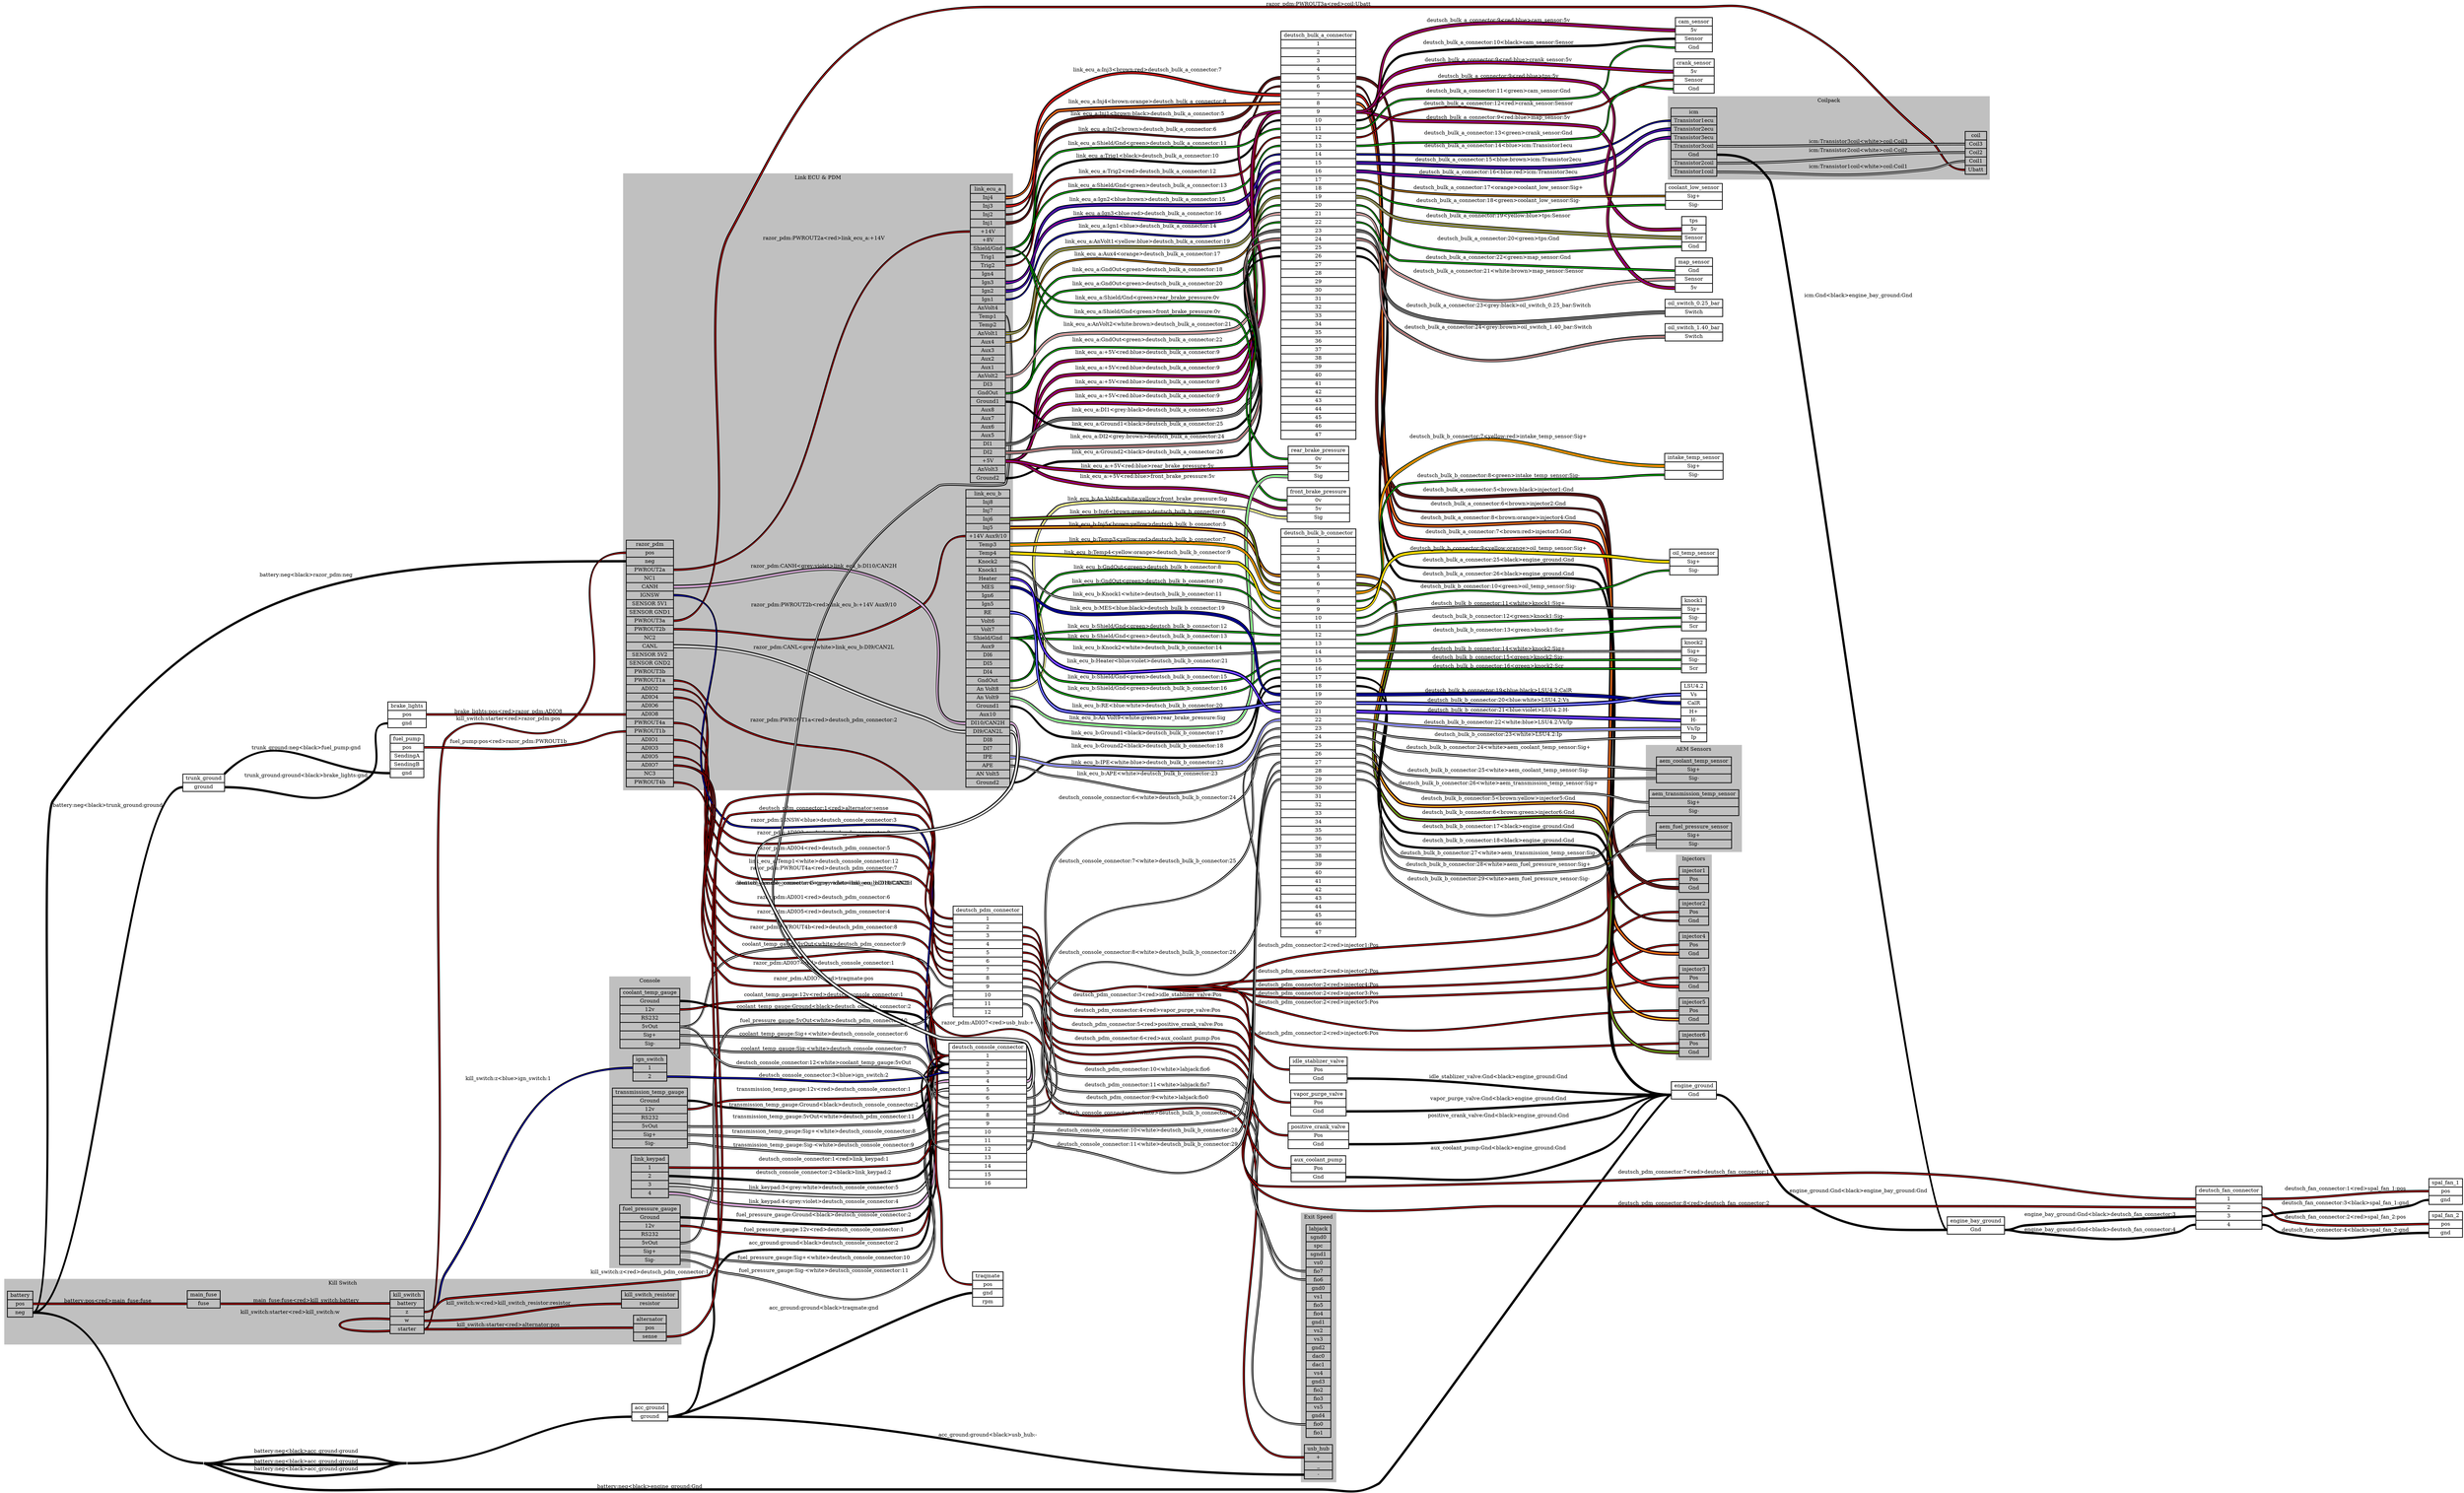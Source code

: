 graph "" {
	graph [bb="0,0,6663,4088.1",
		concentrate=true,
		rankdir=LR,
		ranksep=1.5
	];
	node [label="\N"];
	subgraph cluster_Injectors {
		graph [bb="4534,1384.1,4630,1933.1",
			color=grey,
			label=Injectors,
			lheight=0.21,
			lp="4582,1921.6",
			lwidth=0.89,
			style=filled
		];
		injector1	[height=0.97222,
			label="injector1 | <Pos> Pos | <Gnd> Gnd ",
			pos="4582,1691.1",
			rects="4542,1702.6,4622,1725.6 4542,1679.6,4622,1702.6 4542,1656.6,4622,1679.6",
			shape=record,
			style=bold,
			width=1.1111];
		injector2	[height=0.97222,
			label="injector2 | <Pos> Pos | <Gnd> Gnd ",
			pos="4582,1603.1",
			rects="4542,1614.6,4622,1637.6 4542,1591.6,4622,1614.6 4542,1568.6,4622,1591.6",
			shape=record,
			style=bold,
			width=1.1111];
		injector3	[height=0.97222,
			label="injector3 | <Pos> Pos | <Gnd> Gnd ",
			pos="4582,1867.1",
			rects="4542,1878.6,4622,1901.6 4542,1855.6,4622,1878.6 4542,1832.6,4622,1855.6",
			shape=record,
			style=bold,
			width=1.1111];
		injector4	[height=0.97222,
			label="injector4 | <Pos> Pos | <Gnd> Gnd ",
			pos="4582,1779.1",
			rects="4542,1790.6,4622,1813.6 4542,1767.6,4622,1790.6 4542,1744.6,4622,1767.6",
			shape=record,
			style=bold,
			width=1.1111];
		injector5	[height=0.97222,
			label="injector5 | <Pos> Pos | <Gnd> Gnd ",
			pos="4582,1515.1",
			rects="4542,1526.6,4622,1549.6 4542,1503.6,4622,1526.6 4542,1480.6,4622,1503.6",
			shape=record,
			style=bold,
			width=1.1111];
		injector6	[height=0.97222,
			label="injector6 | <Pos> Pos | <Gnd> Gnd ",
			pos="4582,1427.1",
			rects="4542,1438.6,4622,1461.6 4542,1415.6,4622,1438.6 4542,1392.6,4622,1415.6",
			shape=record,
			style=bold,
			width=1.1111];
	}
	subgraph "cluster_AEM Sensors" {
		graph [bb="4452.5,1941.1,4711.5,2226.1",
			color=grey,
			label="AEM Sensors",
			lheight=0.21,
			lp="4582,2214.6",
			lwidth=1.35,
			style=filled
		];
		aem_coolant_temp_sensor	[height=0.97222,
			label="aem_coolant_temp_sensor | <Sig+> Sig+ | <Sig-> Sig- ",
			pos="4582,2160.1",
			rects="4480.5,2171.6,4683.5,2194.6 4480.5,2148.6,4683.5,2171.6 4480.5,2125.6,4683.5,2148.6",
			shape=record,
			style=bold,
			width=2.8194];
		aem_transmission_temp_sensor	[height=0.97222,
			label="aem_transmission_temp_sensor | <Sig+> Sig+ | <Sig-> Sig- ",
			pos="4582,2072.1",
			rects="4460.5,2083.6,4703.5,2106.6 4460.5,2060.6,4703.5,2083.6 4460.5,2037.6,4703.5,2060.6",
			shape=record,
			style=bold,
			width=3.375];
		aem_fuel_pressure_sensor	[height=0.97222,
			label="aem_fuel_pressure_sensor | <Sig+> Sig+ | <Sig-> Sig- ",
			pos="4582,1984.1",
			rects="4480,1995.6,4684,2018.6 4480,1972.6,4684,1995.6 4480,1949.6,4684,1972.6",
			shape=record,
			style=bold,
			width=2.8333];
	}
	subgraph cluster_Console {
		graph [bb="1646,651.08,1865,1434.1",
			color=grey,
			label=Console,
			lheight=0.21,
			lp="1755.5,1422.6",
			lwidth=0.79,
			style=filled
		];
		ign_switch	[height=0.97222,
			label="ign_switch | <1> 1 | <2> 2 ",
			pos="1755.5,1368.1",
			rects="1709.5,1379.6,1801.5,1402.6 1709.5,1356.6,1801.5,1379.6 1709.5,1333.6,1801.5,1356.6",
			shape=record,
			style=bold,
			width=1.2778];
		link_keypad	[height=1.6111,
			label="link_keypad | <1> 1 | <2> 2 | <3> 3 | <4> 4 ",
			pos="1755.5,1257.1",
			rects="1705,1291.6,1806,1314.6 1705,1268.6,1806,1291.6 1705,1245.6,1806,1268.6 1705,1222.6,1806,1245.6 1705,1199.6,1806,1222.6",
			shape=record,
			style=bold,
			width=1.4028];
		coolant_temp_gauge	[height=2.25,
			label="coolant_temp_gauge | <Ground> Ground | <12v> 12v | <RS232> RS232 | <5vOut> 5vOut | <Sig+> Sig+ | <Sig-> Sig- ",
			pos="1755.5,1100.1",
			rects="1674.5,1157.6,1836.5,1180.6 1674.5,1134.6,1836.5,1157.6 1674.5,1111.6,1836.5,1134.6 1674.5,1088.6,1836.5,1111.6 1674.5,1065.6,1836.5,\
1088.6 1674.5,1042.6,1836.5,1065.6 1674.5,1019.6,1836.5,1042.6",
			shape=record,
			style=bold,
			width=2.25];
		transmission_temp_gauge	[height=2.25,
			label="transmission_temp_gauge | <Ground> Ground | <12v> 12v | <RS232> RS232 | <5vOut> 5vOut | <Sig+> Sig+ | <Sig-> Sig- ",
			pos="1755.5,920.08",
			rects="1654,977.58,1857,1000.6 1654,954.58,1857,977.58 1654,931.58,1857,954.58 1654,908.58,1857,931.58 1654,885.58,1857,908.58 1654,862.58,\
1857,885.58 1654,839.58,1857,862.58",
			shape=record,
			style=bold,
			width=2.8194];
		fuel_pressure_gauge	[height=2.25,
			label="fuel_pressure_gauge | <Ground> Ground | <12v> 12v | <RS232> RS232 | <5vOut> 5vOut | <Sig+> Sig+ | <Sig-> Sig- ",
			pos="1755.5,740.08",
			rects="1673.5,797.58,1837.5,820.58 1673.5,774.58,1837.5,797.58 1673.5,751.58,1837.5,774.58 1673.5,728.58,1837.5,751.58 1673.5,705.58,1837.5,\
728.58 1673.5,682.58,1837.5,705.58 1673.5,659.58,1837.5,682.58",
			shape=record,
			style=bold,
			width=2.2778];
	}
	subgraph "cluster_Link ECU & PDM" {
		graph [bb="1683.5,1986.1,2738,3655.1",
			color=grey,
			label="Link ECU & PDM",
			lheight=0.21,
			lp="2210.8,3643.6",
			lwidth=1.75,
			style=filled
		];
		razor_pdm	[height=9.2778,
			label="razor_pdm | <pos> pos | <neg> neg | <PWROUT2a> PWROUT2a | <NC1> NC1 | <CANH> CANH | <IGNSW> IGNSW | <SENSOR 5V1> SENSOR 5V1 | <SENSOR \
GND1> SENSOR GND1 | <PWROUT3a> PWROUT3a | <PWROUT2b> PWROUT2b | <NC2> NC2 | <CANL> CANL | <SENSOR 5V2> SENSOR 5V2 | <SENSOR GND2> \
SENSOR GND2 | <PWROUT3b> PWROUT3b | <PWROUT1a> PWROUT1a | <ADIO2> ADIO2 | <ADIO4> ADIO4 | <ADIO6> ADIO6 | <ADIO8> ADIO8 | <PWROUT4a> \
PWROUT4a | <PWROUT1b> PWROUT1b | <ADIO1> ADIO1 | <ADIO3> ADIO3 | <ADIO5> ADIO5 | <ADIO7> ADIO7 | <NC3> NC3 | <PWROUT4b> PWROUT4b ",
			pos="1755.5,2328.1",
			rects="1691.5,2638.6,1819.5,2661.6 1691.5,2615.6,1819.5,2638.6 1691.5,2592.6,1819.5,2615.6 1691.5,2569.6,1819.5,2592.6 1691.5,2546.6,1819.5,\
2569.6 1691.5,2523.6,1819.5,2546.6 1691.5,2500.6,1819.5,2523.6 1691.5,2477.6,1819.5,2500.6 1691.5,2454.6,1819.5,2477.6 1691.5,2431.6,\
1819.5,2454.6 1691.5,2408.6,1819.5,2431.6 1691.5,2385.6,1819.5,2408.6 1691.5,2362.6,1819.5,2385.6 1691.5,2339.6,1819.5,2362.6 1691.5,\
2316.6,1819.5,2339.6 1691.5,2293.6,1819.5,2316.6 1691.5,2270.6,1819.5,2293.6 1691.5,2247.6,1819.5,2270.6 1691.5,2224.6,1819.5,2247.6 \
1691.5,2201.6,1819.5,2224.6 1691.5,2178.6,1819.5,2201.6 1691.5,2155.6,1819.5,2178.6 1691.5,2132.6,1819.5,2155.6 1691.5,2109.6,1819.5,\
2132.6 1691.5,2086.6,1819.5,2109.6 1691.5,2063.6,1819.5,2086.6 1691.5,2040.6,1819.5,2063.6 1691.5,2017.6,1819.5,2040.6 1691.5,1994.6,\
1819.5,2017.6",
			shape=record,
			style=bold,
			width=1.7778];
		link_ecu_a	[height=11.194,
			label="link_ecu_a | <Inj4> Inj4 | <Inj3> Inj3 | <Inj2> Inj2 | <Inj1> Inj1 | <+14V> +14V | <+8V> +8V | <Shield/Gnd> Shield/Gnd | <Trig1> \
Trig1 | <Trig2> Trig2 | <Ign4> Ign4 | <Ign3> Ign3 | <Ign2> Ign2 | <Ign1> Ign1 | <AnVolt4> AnVolt4 | <Temp1> Temp1 | <Temp2> Temp2 | <\
AnVolt1> AnVolt1 | <Aux4> Aux4 | <Aux3> Aux3 | <Aux2> Aux2 | <Aux1> Aux1 | <AnVolt2> AnVolt2 | <DI3> DI3 | <GndOut> GndOut | <Ground1> \
Ground1 | <Aux8> Aux8 | <Aux7> Aux7 | <Aux6> Aux6 | <Aux5> Aux5 | <DI1> DI1 | <DI2> DI2 | <+5V> +5V | <AnVolt3> AnVolt3 | <Ground2> \
Ground2 ",
			pos="2670.5,3221.1",
			rects="2623,3600.6,2718,3623.6 2623,3577.6,2718,3600.6 2623,3554.6,2718,3577.6 2623,3531.6,2718,3554.6 2623,3508.6,2718,3531.6 2623,3485.6,\
2718,3508.6 2623,3462.6,2718,3485.6 2623,3439.6,2718,3462.6 2623,3416.6,2718,3439.6 2623,3393.6,2718,3416.6 2623,3370.6,2718,3393.6 \
2623,3347.6,2718,3370.6 2623,3324.6,2718,3347.6 2623,3301.6,2718,3324.6 2623,3278.6,2718,3301.6 2623,3255.6,2718,3278.6 2623,3232.6,\
2718,3255.6 2623,3209.6,2718,3232.6 2623,3186.6,2718,3209.6 2623,3163.6,2718,3186.6 2623,3140.6,2718,3163.6 2623,3117.6,2718,3140.6 \
2623,3094.6,2718,3117.6 2623,3071.6,2718,3094.6 2623,3048.6,2718,3071.6 2623,3025.6,2718,3048.6 2623,3002.6,2718,3025.6 2623,2979.6,\
2718,3002.6 2623,2956.6,2718,2979.6 2623,2933.6,2718,2956.6 2623,2910.6,2718,2933.6 2623,2887.6,2718,2910.6 2623,2864.6,2718,2887.6 \
2623,2841.6,2718,2864.6 2623,2818.6,2718,2841.6",
			shape=record,
			style=bold,
			width=1.3194];
		razor_pdm:PWROUT2a -- link_ecu_a:"+14V"	[color="black:red:black",
			label="razor_pdm:PWROUT2a<red>link_ecu_a:+14V",
			labeltooltip="razor_pdm:PWROUT2a<red>link_ecu_a:+14V",
			lp="2226.5,3371.6",
			penwidth=2.5,
			pos="1820.5,2581.1 1955.7,2581.1 2486.3,3497.1 2621.5,3497.1"];
		link_ecu_b	[height=11.194,
			label="link_ecu_b | <Inj8> Inj8 | <Inj7> Inj7 | <Inj6> Inj6 | <Inj5> Inj5 | <+14V Aux9/10> +14V Aux9/10 | <Temp3> Temp3 | <Temp4> Temp4 | <\
Knock2> Knock2 | <Knock1> Knock1 | <Heater> Heater | <MES> MES | <Ign6> Ign6 | <Ign5> Ign5 | <RE> RE | <Volt6> Volt6 | <Volt7> Volt7 | <\
Shield/Gnd> Shield/Gnd | <Aux9> Aux9 | <DI6> DI6 | <DI5> DI5 | <DI4> DI4 | <GndOut> GndOut | <An Volt8> An Volt8 | <An Volt9> An \
Volt9 | <Ground1> Ground1 | <Aux10> Aux10 | <DI10/CAN2H> DI10/CAN2H | <DI9/CAN2L> DI9/CAN2L | <DI8> DI8 | <DI7> DI7 | <IPE> IPE | <\
APE> APE | <AN Volt5> AN Volt5 | <Ground2> Ground2 ",
			pos="2670.5,2397.1",
			rects="2611,2776.6,2730,2799.6 2611,2753.6,2730,2776.6 2611,2730.6,2730,2753.6 2611,2707.6,2730,2730.6 2611,2684.6,2730,2707.6 2611,2661.6,\
2730,2684.6 2611,2638.6,2730,2661.6 2611,2615.6,2730,2638.6 2611,2592.6,2730,2615.6 2611,2569.6,2730,2592.6 2611,2546.6,2730,2569.6 \
2611,2523.6,2730,2546.6 2611,2500.6,2730,2523.6 2611,2477.6,2730,2500.6 2611,2454.6,2730,2477.6 2611,2431.6,2730,2454.6 2611,2408.6,\
2730,2431.6 2611,2385.6,2730,2408.6 2611,2362.6,2730,2385.6 2611,2339.6,2730,2362.6 2611,2316.6,2730,2339.6 2611,2293.6,2730,2316.6 \
2611,2270.6,2730,2293.6 2611,2247.6,2730,2270.6 2611,2224.6,2730,2247.6 2611,2201.6,2730,2224.6 2611,2178.6,2730,2201.6 2611,2155.6,\
2730,2178.6 2611,2132.6,2730,2155.6 2611,2109.6,2730,2132.6 2611,2086.6,2730,2109.6 2611,2063.6,2730,2086.6 2611,2040.6,2730,2063.6 \
2611,2017.6,2730,2040.6 2611,1994.6,2730,2017.6",
			shape=record,
			style=bold,
			width=1.6528];
		razor_pdm:PWROUT2b -- link_ecu_b:"+14V Aux9/10"	[color="black:red:black",
			label="razor_pdm:PWROUT2b<red>link_ecu_b:+14V Aux9/10",
			labeltooltip="razor_pdm:PWROUT2b<red>link_ecu_b:+14V Aux9/10",
			lp="2226.5,2672.6",
			penwidth=2.5,
			pos="1820.5,2420.1 1894.4,2420.1 1900.9,2466.7 1970,2493.1 2245.9,2598.3 2314.2,2673.1 2609.5,2673.1"];
		razor_pdm:CANH -- link_ecu_b:"DI10/CAN2H"	[color="black:grey:violet:grey:black",
			label="razor_pdm:CANH<grey:violet>link_ecu_b:DI10/CAN2H",
			labeltooltip="razor_pdm:CANH<grey:violet>link_ecu_b:DI10/CAN2H",
			lp="2226.5,2481.6",
			penwidth=2.5,
			pos="1820.5,2535.1 1892.3,2535.1 1901.4,2495.1 1970,2474.1 2192.8,2405.8 2291.5,2498.8 2483,2366.1 2569.1,2306.4 2504.7,2167.1 2609.5,\
2167.1"];
		razor_pdm:CANL -- link_ecu_b:"DI9/CAN2L"	[color="black:grey:white:grey:black",
			label="razor_pdm:CANL<grey:white>link_ecu_b:DI9/CAN2L",
			labeltooltip="razor_pdm:CANL<grey:white>link_ecu_b:DI9/CAN2L",
			lp="2226.5,2354.6",
			penwidth=2.5,
			pos="1820.5,2374.1 1888,2374.1 1903.4,2358.2 1970,2347.1 2197.5,2309 2276.7,2371.3 2483,2268.1 2553.4,2232.8 2530.8,2144.1 2609.5,2144.1"];
	}
	subgraph cluster_Coilpack {
		graph [bb="4512,3721.1,5382.5,3944.1",
			color=grey,
			label=Coilpack,
			lheight=0.21,
			lp="4947.2,3932.6",
			lwidth=0.85,
			style=filled
		];
		icm	[height=2.5694,
			label="icm | <Transistor1ecu> Transistor1ecu | <Transistor2ecu> Transistor2ecu | <Transistor3ecu> Transistor3ecu | <Transistor3coil> Transistor3coil | <\
Gnd> Gnd | <Transistor2coil> Transistor2coil | <Transistor1coil> Transistor1coil ",
			pos="4582,3821.1",
			rects="4520,3890.1,4644,3913.1 4520,3867.1,4644,3890.1 4520,3844.1,4644,3867.1 4520,3821.1,4644,3844.1 4520,3798.1,4644,3821.1 4520,3775.1,\
4644,3798.1 4520,3752.1,4644,3775.1 4520,3729.1,4644,3752.1",
			shape=record,
			style=bold,
			width=1.7222];
		coil	[height=1.6111,
			label="coil | <Coil3> Coil3 | <Coil2> Coil2 | <Coil1> Coil1 | <Ubatt> Ubatt ",
			pos="5345.5,3793.1",
			rects="5316.5,3827.6,5374.5,3850.6 5316.5,3804.6,5374.5,3827.6 5316.5,3781.6,5374.5,3804.6 5316.5,3758.6,5374.5,3781.6 5316.5,3735.6,5374.5,\
3758.6",
			shape=record,
			style=bold,
			width=0.80556];
		icm:Transistor3coil -- coil:Coil3	[color="black:white:black",
			label="icm:Transistor3coil<white>coil:Coil3",
			labeltooltip="icm:Transistor3coil<white>coil:Coil3",
			lp="5027.5,3822.6",
			penwidth=2.5,
			pos="4645,3809.1 4943,3809.1 5017.5,3816.1 5315.5,3816.1"];
		icm:Transistor1coil -- coil:Coil1	[color="black:white:black",
			label="icm:Transistor1coil<white>coil:Coil1",
			labeltooltip="icm:Transistor1coil<white>coil:Coil1",
			lp="5027.5,3755.6",
			penwidth=2.5,
			pos="4645,3740.1 4897.9,3740.1 4962.7,3719.4 5214,3748.1 5259.9,3753.3 5269.3,3770.1 5315.5,3770.1"];
		icm:Transistor2coil -- coil:Coil2	[color="black:white:black",
			label="icm:Transistor2coil<white>coil:Coil2",
			labeltooltip="icm:Transistor2coil<white>coil:Coil2",
			lp="5027.5,3796.6",
			penwidth=2.5,
			pos="4645,3763.1 4794.1,3763.1 5166.4,3793.1 5315.5,3793.1"];
	}
	subgraph "cluster_Exit Speed" {
		graph [bb="3518.5,48.082,3613.5,774.08",
			color=grey,
			label="Exit Speed",
			lheight=0.21,
			lp="3566,762.58",
			lwidth=1.10,
			style=filled
		];
		labjack	[height=8,
			label="labjack | <sgnd0> sgnd0 | < spc>  spc | < sgnd1>  sgnd1 | < vs0>  vs0 | <fio7> fio7 | < fio6>  fio6 | < gnd0>  gnd0 | < vs1>  vs1 | <\
fio5> fio5 | < fio4>  fio4 | < gnd1>  gnd1 | < vs2>  vs2 | <vs3> vs3 | < gnd2>  gnd2 | < dac0>  dac0 | < dac1>  dac1 | <vs4> vs4 | < \
gnd3>  gnd3 | < fio2>  fio2 | < fio3>  fio3 | <vs5> vs5 | < gnd4>  gnd4 | < fio0>  fio0 | < fio1>  fio1 ",
			pos="3565.5,455.08",
			rects="3532,719.58,3599,742.58 3532,696.58,3599,719.58 3532,673.58,3599,696.58 3532,650.58,3599,673.58 3532,627.58,3599,650.58 3532,604.58,\
3599,627.58 3532,581.58,3599,604.58 3532,558.58,3599,581.58 3532,535.58,3599,558.58 3532,512.58,3599,535.58 3532,489.58,3599,512.58 \
3532,466.58,3599,489.58 3532,443.58,3599,466.58 3532,420.58,3599,443.58 3532,397.58,3599,420.58 3532,374.58,3599,397.58 3532,351.58,\
3599,374.58 3532,328.58,3599,351.58 3532,305.58,3599,328.58 3532,282.58,3599,305.58 3532,259.58,3599,282.58 3532,236.58,3599,259.58 \
3532,213.58,3599,236.58 3532,190.58,3599,213.58 3532,167.58,3599,190.58",
			shape=record,
			style=bold,
			width=0.93056];
		usb_hub	[height=1.2917,
			label="usb_hub | <+> + | <_> _ | <-> - ",
			pos="3565.5,102.08",
			rects="3527.5,125.08,3603.5,148.08 3527.5,102.08,3603.5,125.08 3527.5,79.082,3603.5,102.08 3527.5,56.082,3603.5,79.082",
			shape=record,
			style=bold,
			width=1.0556];
	}
	subgraph "cluster_Kill Switch" {
		graph [bb="8,469.08,1840.5,643.08",
			color=grey,
			label="Kill Switch",
			lheight=0.21,
			lp="924.25,631.58",
			lwidth=1.08,
			style=filled
		];
		battery	[height=0.97222,
			label="battery | <pos> pos | <neg> neg ",
			pos="50.5,577.08",
			rects="16,588.58,85,611.58 16,565.58,85,588.58 16,542.58,85,565.58",
			shape=record,
			style=bold,
			width=0.95833];
		main_fuse	[height=0.65278,
			label="main_fuse | <fuse> fuse ",
			pos="547.5,588.08",
			rects="503,588.08,592,611.08 503,565.08,592,588.08",
			shape=record,
			style=bold,
			width=1.2361];
		battery:pos -- main_fuse:fuse	[color="black:red:black",
			label="battery:pos<red>main_fuse:fuse",
			labeltooltip="battery:pos<red>main_fuse:fuse",
			lp="288,584.58",
			penwidth=2.5,
			pos="85,577.08 270.11,577.08 316.39,576.08 501.5,576.08"];
		kill_switch	[height=1.6111,
			label="kill_switch | <battery> battery | <z> z | <w> w | <starter> starter ",
			pos="1098,554.08",
			rects="1052,588.58,1144,611.58 1052,565.58,1144,588.58 1052,542.58,1144,565.58 1052,519.58,1144,542.58 1052,496.58,1144,519.58",
			shape=record,
			style=bold,
			width=1.2778];
		main_fuse:fuse -- kill_switch:battery	[color="black:red:black",
			label="main_fuse:fuse<red>kill_switch:battery",
			labeltooltip="main_fuse:fuse<red>kill_switch:battery",
			lp="825,584.58",
			penwidth=2.5,
			pos="593.5,576.08 796.83,576.08 847.67,577.08 1051,577.08"];
		kill_switch:starter -- kill_switch:w	[color="black:red:black",
			label="kill_switch:starter<red>kill_switch:w",
			labeltooltip="kill_switch:starter<red>kill_switch:w",
			lp="781.5,554.08",
			penwidth=2.5,
			pos="1051.8,503.62 990.43,500.05 916,503.53 916,519.58 916,535.64 990.43,539.12 1051.8,535.55"];
		alternator	[height=0.97222,
			label="alternator | <pos> pos | <sense> sense ",
			pos="1755.5,512.08",
			rects="1711,523.58,1800,546.58 1711,500.58,1800,523.58 1711,477.58,1800,500.58",
			shape=record,
			style=bold,
			width=1.2361];
		kill_switch:starter -- alternator:pos	[color="black:red:black",
			label="kill_switch:starter<red>alternator:pos",
			labeltooltip="kill_switch:starter<red>alternator:pos",
			lp="1372.5,519.58",
			penwidth=2.5,
			pos="1145,508.08 1395.9,508.08 1458.6,512.08 1709.5,512.08"];
		kill_switch_resistor	[height=0.65278,
			label="kill_switch_resistor | <resistor> resistor ",
			pos="1755.5,588.08",
			rects="1678.5,588.08,1832.5,611.08 1678.5,565.08,1832.5,588.08",
			shape=record,
			style=bold,
			width=2.1389];
		kill_switch:w -- kill_switch_resistor:resistor	[color="black:red:black",
			label="kill_switch:w<red>kill_switch_resistor:resistor",
			labeltooltip="kill_switch:w<red>kill_switch_resistor:resistor",
			lp="1372.5,577.58",
			penwidth=2.5,
			pos="1145,531.08 1382.5,531.08 1440,576.08 1677.5,576.08"];
	}
	battery:neg -- razor_pdm:neg	[color="black:black:black",
		label="battery:neg<black>razor_pdm:neg",
		labeltooltip="battery:neg<black>razor_pdm:neg",
		lp="825,2565.6",
		penwidth=2.5,
		pos="85,554.08 162.56,554.08 94.887,1885.3 139,1949.1 564.72,2564.7 942.01,2604.1 1690.5,2604.1"];
	engine_ground	[height=0.65278,
		label="engine_ground | <Gnd> Gnd ",
		pos="4582,1350.1",
		rects="4521,1350.1,4643,1373.1 4521,1327.1,4643,1350.1",
		shape=record,
		style=bold,
		width=1.6944];
	battery:neg -- engine_ground:Gnd	[color="black:black:black",
		label="battery:neg<black>engine_ground:Gnd",
		labeltooltip="battery:neg<black>engine_ground:Gnd",
		lp="1755.5,120.58",
		penwidth=2.5,
		pos="548.5,96.082 593.07,76.354 609.28,100.56 658,102.08 1240.8,120.26 1386.9,109.86 1970,112.08 2198,112.95 2255.2,120.5 2483,112.08 \
2760.1,101.84 3482,-81.984 3729,44.082 4129.8,248.67 4103.2,471.42 4323,864.08 4434.4,1063 4292,1337.8 4519.7,1338.1"];
	acc_ground	[height=0.65278,
		label="acc_ground | <ground> ground ",
		pos="1755.5,66.082",
		rects="1706.5,66.082,1804.5,89.082 1706.5,43.082,1804.5,66.082",
		shape=record,
		style=bold,
		width=1.3611];
	battery:neg -- acc_ground:ground	[color="black:black:black",
		label="battery:neg<black>acc_ground:ground",
		labeltooltip="battery:neg<black>acc_ground:ground",
		lp="825,66.582",
		penwidth=2.5,
		pos="548.5,96.082 599.83,94.143 607.32,67.473 658,59.082 850.49,27.215 901.89,58.082 1097,58.082"];
	battery:neg -- acc_ground:ground	[color="black:black:black",
		label="battery:neg<black>acc_ground:ground",
		labeltooltip="battery:neg<black>acc_ground:ground",
		lp="825,33.582",
		penwidth=2.5,
		pos="85,554.08 373.97,554.08 257.73,106.86 546.5,96.082;548.5,96.082 601.39,72.868 602.56,42.289 658,26.082 800.48,-15.568 845.18,4.206 \
992,26.082 1040.3,33.272 1048.2,58.112 1097,58.082;1099,58.082 1368.6,56.931 1435.9,54.082 1705.5,54.082"];
	battery:neg -- acc_ground:ground	[color="black:black:black",
		label="battery:neg<black>acc_ground:ground",
		labeltooltip="battery:neg<black>acc_ground:ground",
		lp="825,90.582",
		penwidth=2.5,
		pos="548.5,96.082 593.73,76.374 942.91,79.027 992,74.082 1039,69.351 1049.8,58.456 1097,58.082"];
	trunk_ground	[height=0.65278,
		label="trunk_ground | <ground> ground ",
		pos="547.5,1999.1",
		rects="491,1999.1,604,2022.1 491,1976.1,604,1999.1",
		shape=record,
		style=bold,
		width=1.5694];
	battery:neg -- trunk_ground:ground	[color="black:black:black",
		label="battery:neg<black>trunk_ground:ground",
		labeltooltip="battery:neg<black>trunk_ground:ground",
		lp="288,1937.6",
		penwidth=2.5,
		pos="85,554.08 250.49,554.08 325.51,1987.1 491,1987.1"];
	kill_switch:starter -- razor_pdm:pos	[color="black:red:black",
		label="kill_switch:starter<red>razor_pdm:pos",
		labeltooltip="kill_switch:starter<red>razor_pdm:pos",
		lp="1372.5,2000.6",
		penwidth=2.5,
		pos="1145,508.08 1252.5,508.08 1170.3,1372 1204,1474.1 1290.1,1735.3 1433,1740.2 1541,1993.1 1654.7,2259.3 1401,2627.1 1690.5,2627.1"];
	kill_switch:z -- ign_switch:1	[color="black:blue:black",
		label="kill_switch:z<blue>ign_switch:1",
		labeltooltip="kill_switch:z<blue>ign_switch:1",
		lp="1372.5,1241.6",
		penwidth=2.5,
		pos="1145,554.08 1244.1,554.08 1519.6,1259.8 1595,1324.1 1636.2,1359.2 1654.4,1368.1 1708.5,1368.1"];
	deutsch_pdm_connector	[height=4.1667,
		label="deutsch_pdm_connector | <1> 1 | <2> 2 | <3> 3 | <4> 4 | <5> 5 | <6> 6 | <7> 7 | <8> 8 | <9> 9 | <10> 10 | <11> 11 | <12> 12 ",
		pos="2670.5,1394.1",
		rects="2576.5,1520.6,2764.5,1543.6 2576.5,1497.6,2764.5,1520.6 2576.5,1474.6,2764.5,1497.6 2576.5,1451.6,2764.5,1474.6 2576.5,1428.6,2764.5,\
1451.6 2576.5,1405.6,2764.5,1428.6 2576.5,1382.6,2764.5,1405.6 2576.5,1359.6,2764.5,1382.6 2576.5,1336.6,2764.5,1359.6 2576.5,1313.6,\
2764.5,1336.6 2576.5,1290.6,2764.5,1313.6 2576.5,1267.6,2764.5,1290.6 2576.5,1244.6,2764.5,1267.6",
		shape=record,
		style=bold,
		width=2.6111];
	kill_switch:z -- deutsch_pdm_connector:1	[color="black:red:black",
		label="kill_switch:z<red>deutsch_pdm_connector:1",
		labeltooltip="kill_switch:z<red>deutsch_pdm_connector:1",
		lp="1755.5,1479.6",
		penwidth=2.5,
		pos="1145,554.08 1222.9,554.08 1159.6,1189 1204,1253.1 1313.6,1411 1408.3,1392.2 1595,1438.1 1978.6,1532.4 2096,1395.2 2483,1474.1 2526.1,\
1482.9 2531.5,1509.1 2575.5,1509.1"];
	razor_pdm:PWROUT3a -- coil:Ubatt	[color="black:red:black",
		label="razor_pdm:PWROUT3a<red>coil:Ubatt",
		labeltooltip="razor_pdm:PWROUT3a<red>coil:Ubatt",
		lp="3565.5,4080.6",
		penwidth=2.5,
		pos="1820.5,2443.1 2032,2443.1 1873.3,3195 1970,3383.1 2169.7,3771.4 2232.8,4073.1 2669.5,4073.1 2669.5,4073.1 2669.5,4073.1 4583,4073.1 \
4674.1,4073.1 4699.6,4079.6 4787,4054.1 4991.9,3994.2 5036.9,3953.2 5214,3834.1 5263.3,3800.9 5256.1,3747.1 5315.5,3747.1"];
	razor_pdm:ADIO7 -- usb_hub:"+"	[color="black:red:black",
		label="razor_pdm:ADIO7<red>usb_hub:+",
		labeltooltip="razor_pdm:ADIO7<red>usb_hub:+",
		lp="2670.5,1227.6",
		penwidth=2.5,
		pos="1820.5,2052.1 1981.5,2052.1 1847.2,1826.2 1970,1722.1 2150,1569.5 2325.9,1761.2 2483,1585.1 2592.2,1462.7 2420.3,1335.3 2537,1220.1 \
2622.2,1136 2715.3,1264.5 2804,1184.1 2881.5,1113.8 2777.9,1022.3 2858,955.08 2941.5,884.97 3270.4,1003.7 3348,927.08 3469.9,806.74 \
3298.2,294.4 3402,158.08 3437.5,111.38 3467.8,114.08 3526.5,114.08"];
	razor_pdm:PWROUT1a -- deutsch_pdm_connector:2	[color="black:red:black",
		label="razor_pdm:PWROUT1a<red>deutsch_pdm_connector:2",
		labeltooltip="razor_pdm:PWROUT1a<red>deutsch_pdm_connector:2",
		lp="2226.5,2256.6",
		penwidth=2.5,
		pos="1820.5,2282.1 1888.5,2282.1 1903.2,2261.9 1970,2249.1 2083.4,2227.3 2402.4,2247.9 2483,2165.1 2589.2,2056 2423.2,1486.1 2575.5,1486.1"];
	razor_pdm:ADIO2 -- deutsch_pdm_connector:3	[color="black:red:black",
		label="razor_pdm:ADIO2<red>deutsch_pdm_connector:3",
		labeltooltip="razor_pdm:ADIO2<red>deutsch_pdm_connector:3",
		lp="2226.5,2153.6",
		penwidth=2.5,
		pos="1820.5,2259.1 1903.8,2259.1 1892.5,2176.7 1970,2146.1 2076.6,2104 2400.3,2171.5 2483,2092.1 2584.9,1994.3 2434.2,1463.1 2575.5,1463.1"];
	razor_pdm:ADIO5 -- deutsch_pdm_connector:4	[color="black:red:black",
		label="razor_pdm:ADIO5<red>deutsch_pdm_connector:4",
		labeltooltip="razor_pdm:ADIO5<red>deutsch_pdm_connector:4",
		lp="2226.5,2078.6",
		penwidth=2.5,
		pos="1820.5,2075.1 1838.9,2075.1 2469.3,2063.3 2483,2051.1 2585.5,1959.7 2438.2,1440.1 2575.5,1440.1"];
	razor_pdm:ADIO4 -- deutsch_pdm_connector:5	[color="black:red:black",
		label="razor_pdm:ADIO4<red>deutsch_pdm_connector:5",
		labeltooltip="razor_pdm:ADIO4<red>deutsch_pdm_connector:5",
		lp="2226.5,2039.6",
		penwidth=2.5,
		pos="1820.5,2236.1 1932.9,2236.1 1871.1,2085.4 1970,2032.1 2020.2,2005 2440.6,2044.3 2483,2006.1 2581.5,1917.4 2443,1417.1 2575.5,1417.1"];
	razor_pdm:ADIO1 -- deutsch_pdm_connector:6	[color="black:red:black",
		label="razor_pdm:ADIO1<red>deutsch_pdm_connector:6",
		labeltooltip="razor_pdm:ADIO1<red>deutsch_pdm_connector:6",
		lp="2226.5,1994.6",
		penwidth=2.5,
		pos="1820.5,2121.1 1909.7,2121.1 1887.7,2021.6 1970,1987.1 2075.3,1942.9 2398.3,2030.7 2483,1954.1 2576.5,1869.4 2449.4,1394.1 2575.5,\
1394.1"];
	razor_pdm:PWROUT4a -- deutsch_pdm_connector:7	[color="black:red:black",
		label="razor_pdm:PWROUT4a<red>deutsch_pdm_connector:7",
		labeltooltip="razor_pdm:PWROUT4a<red>deutsch_pdm_connector:7",
		lp="2226.5,1942.6",
		penwidth=2.5,
		pos="1820.5,2167.1 1943.2,2167.1 1863.6,1996.1 1970,1935.1 2019.5,1906.7 2440.2,1950.8 2483,1913.1 2574.7,1832.3 2453.3,1371.1 2575.5,\
1371.1"];
	razor_pdm:PWROUT4b -- deutsch_pdm_connector:8	[color="black:red:black",
		label="razor_pdm:PWROUT4b<red>deutsch_pdm_connector:8",
		labeltooltip="razor_pdm:PWROUT4b<red>deutsch_pdm_connector:8",
		lp="2226.5,1901.6",
		penwidth=2.5,
		pos="1820.5,2006.1 1903.5,2006.1 1892.5,1923.7 1970,1894.1 2076.9,1853.2 2398.3,1926.1 2483,1849.1 2650.5,1696.8 2349.1,1348.1 2575.5,\
1348.1"];
	deutsch_console_connector	[height=5.4444,
		label="deutsch_console_connector | <1> 1 | <2> 2 | <3> 3 | <4> 4 | <5> 5 | <6> 6 | <7> 7 | <8> 8 | <9> 9 | <10> 10 | <11> 11 | <12> 12 | <\
13> 13 | <14> 14 | <15> 15 | <16> 16 ",
		pos="2670.5,867.08",
		rects="2565.5,1039.6,2775.5,1062.6 2565.5,1016.6,2775.5,1039.6 2565.5,993.58,2775.5,1016.6 2565.5,970.58,2775.5,993.58 2565.5,947.58,2775.5,\
970.58 2565.5,924.58,2775.5,947.58 2565.5,901.58,2775.5,924.58 2565.5,878.58,2775.5,901.58 2565.5,855.58,2775.5,878.58 2565.5,832.58,\
2775.5,855.58 2565.5,809.58,2775.5,832.58 2565.5,786.58,2775.5,809.58 2565.5,763.58,2775.5,786.58 2565.5,740.58,2775.5,763.58 2565.5,\
717.58,2775.5,740.58 2565.5,694.58,2775.5,717.58 2565.5,671.58,2775.5,694.58",
		shape=record,
		style=bold,
		width=2.9167];
	razor_pdm:IGNSW -- deutsch_console_connector:3	[color="black:blue:black",
		label="razor_pdm:IGNSW<blue>deutsch_console_connector:3",
		labeltooltip="razor_pdm:IGNSW<blue>deutsch_console_connector:3",
		lp="2226.5,1501.6",
		penwidth=2.5,
		pos="1820.5,2512.1 2049.1,2512.1 1807.2,1654.6 1970,1494.1 2133.8,1332.6 2318.8,1587.1 2483,1426.1 2626.3,1285.6 2363.9,982.08 2564.5,\
982.08"];
	razor_pdm:ADIO7 -- deutsch_console_connector:1	[color="black:red:black",
		label="razor_pdm:ADIO7<red>deutsch_console_connector:1",
		labeltooltip="razor_pdm:ADIO7<red>deutsch_console_connector:1",
		lp="2226.5,1535.6",
		penwidth=2.5,
		pos="1820.5,2052.1 2062.7,2052.1 1779.4,1677.5 1970,1528.1 2014.9,1492.9 2441,1547.6 2483,1509.1 2562.9,1435.8 2456.1,1028.1 2564.5,1028.1"];
	traqmate	[height=1.2917,
		label="traqmate | <pos> pos | <gnd> gnd | <rpm> rpm ",
		pos="2670.5,1128.1",
		rects="2629,1151.1,2712,1174.1 2629,1128.1,2712,1151.1 2629,1105.1,2712,1128.1 2629,1082.1,2712,1105.1",
		shape=record,
		style=bold,
		width=1.1528];
	razor_pdm:ADIO7 -- traqmate:pos	[color="black:red:black",
		label="razor_pdm:ADIO7<red>traqmate:pos",
		labeltooltip="razor_pdm:ADIO7<red>traqmate:pos",
		lp="2226.5,1577.6",
		penwidth=2.5,
		pos="1820.5,2052.1 2044.8,2052.1 1792.5,1707.1 1970,1570.1 2015.2,1535.2 2440.6,1585.3 2483,1547.1 2602.6,1439.4 2444.5,1320.8 2537,1189.1 \
2563.3,1151.6 2581.8,1140.1 2627.5,1140.1"];
	link_ecu_a:Temp1 -- deutsch_console_connector:12	[color="black:white:black",
		label="link_ecu_a:Temp1<white>deutsch_console_connector:12",
		labeltooltip="link_ecu_a:Temp1<white>deutsch_console_connector:12",
		lp="2226.5,1837.1",
		penwidth=2.5,
		pos="2719.5,3267.1 2744.6,3267.1 2735.4,2834.1 2718,2816.1 2704,2801.6 2553.7,2820.3 2537,2809.1 2140.8,2543.2 1973.4,2290.3 2097.5,1829.6 \
2198.6,1454.1 2204.1,1274.1 2537,1073.1 2559.7,1059.4 2757.1,1082.2 2775.5,1063.1 2797.7,1040 2808.5,775.08 2776.5,775.08"];
	deutsch_bulk_a_connector	[height=15.347,
		label="deutsch_bulk_a_connector | <1> 1 | <2> 2 | <3> 3 | <4> 4 | <5> 5 | <6> 6 | <7> 7 | <8> 8 | <9> 9 | <10> 10 | <11> 11 | <12> 12 | <\
13> 13 | <14> 14 | <15> 15 | <16> 16 | <17> 17 | <18> 18 | <19> 19 | <20> 20 | <21> 21 | <22> 22 | <23> 23 | <24> 24 | <25> 25 | <\
26> 26 | <27> 27 | <28> 28 | <29> 29 | <30> 30 | <31> 31 | <32> 32 | <33> 33 | <34> 34 | <35> 35 | <36> 36 | <37> 37 | <38> 38 | <\
39> 39 | <40> 40 | <41> 41 | <42> 42 | <43> 43 | <44> 44 | <45> 45 | <46> 46 | <47> 47 ",
		pos="3565.5,3413.1",
		rects="3464,3942.1,3667,3965.1 3464,3919.1,3667,3942.1 3464,3896.1,3667,3919.1 3464,3873.1,3667,3896.1 3464,3850.1,3667,3873.1 3464,3827.1,\
3667,3850.1 3464,3804.1,3667,3827.1 3464,3781.1,3667,3804.1 3464,3758.1,3667,3781.1 3464,3735.1,3667,3758.1 3464,3712.1,3667,3735.1 \
3464,3689.1,3667,3712.1 3464,3666.1,3667,3689.1 3464,3643.1,3667,3666.1 3464,3620.1,3667,3643.1 3464,3597.1,3667,3620.1 3464,3574.1,\
3667,3597.1 3464,3551.1,3667,3574.1 3464,3528.1,3667,3551.1 3464,3505.1,3667,3528.1 3464,3482.1,3667,3505.1 3464,3459.1,3667,3482.1 \
3464,3436.1,3667,3459.1 3464,3413.1,3667,3436.1 3464,3390.1,3667,3413.1 3464,3367.1,3667,3390.1 3464,3344.1,3667,3367.1 3464,3321.1,\
3667,3344.1 3464,3298.1,3667,3321.1 3464,3275.1,3667,3298.1 3464,3252.1,3667,3275.1 3464,3229.1,3667,3252.1 3464,3206.1,3667,3229.1 \
3464,3183.1,3667,3206.1 3464,3160.1,3667,3183.1 3464,3137.1,3667,3160.1 3464,3114.1,3667,3137.1 3464,3091.1,3667,3114.1 3464,3068.1,\
3667,3091.1 3464,3045.1,3667,3068.1 3464,3022.1,3667,3045.1 3464,2999.1,3667,3022.1 3464,2976.1,3667,2999.1 3464,2953.1,3667,2976.1 \
3464,2930.1,3667,2953.1 3464,2907.1,3667,2930.1 3464,2884.1,3667,2907.1 3464,2861.1,3667,2884.1",
		shape=record,
		style=bold,
		width=2.8194];
	link_ecu_a:Inj1 -- deutsch_bulk_a_connector:5	[color="black:brown:black:brown:black",
		label="link_ecu_a:Inj1<brown:black>deutsch_bulk_a_connector:5",
		labeltooltip="link_ecu_a:Inj1<brown:black>deutsch_bulk_a_connector:5",
		lp="3103,3917.6",
		penwidth=2.5,
		pos="2719.5,3520.1 2877.3,3520.1 2726.4,3759.9 2858,3847.1 3082,3995.5 3193.8,3839.1 3462.5,3839.1"];
	link_ecu_a:Inj2 -- deutsch_bulk_a_connector:6	[color="black:brown:black",
		label="link_ecu_a:Inj2<brown>deutsch_bulk_a_connector:6",
		labeltooltip="link_ecu_a:Inj2<brown>deutsch_bulk_a_connector:6",
		lp="3103,3833.6",
		penwidth=2.5,
		pos="2719.5,3543.1 2852.8,3543.1 2744.5,3739.3 2858,3809.1 2915.2,3844.3 3395.3,3816.1 3462.5,3816.1"];
	link_ecu_a:Inj3 -- deutsch_bulk_a_connector:7	[color="black:brown:red:brown:black",
		label="link_ecu_a:Inj3<brown:red>deutsch_bulk_a_connector:7",
		labeltooltip="link_ecu_a:Inj3<brown:red>deutsch_bulk_a_connector:7",
		lp="3103,3796.6",
		penwidth=2.5,
		pos="2719.5,3566.1 2829.5,3566.1 2761.8,3717.7 2858,3771.1 2865.3,3775.2 3454.1,3793.1 3462.5,3793.1"];
	link_ecu_a:Inj4 -- deutsch_bulk_a_connector:8	[color="black:brown:orange:brown:black",
		label="link_ecu_a:Inj4<brown:orange>deutsch_bulk_a_connector:8",
		labeltooltip="link_ecu_a:Inj4<brown:orange>deutsch_bulk_a_connector:8",
		lp="3103,3759.6",
		penwidth=2.5,
		pos="2719.5,3589.1 2808.3,3589.1 2777,3696.7 2858,3733.1 2907.7,3755.4 3293.8,3746.8 3348,3752.1 3399.3,3757.1 3411,3770.1 3462.5,3770.1"];
	link_ecu_a:Trig1 -- deutsch_bulk_a_connector:10	[color="black:black:black",
		label="link_ecu_a:Trig1<black>deutsch_bulk_a_connector:10",
		labeltooltip="link_ecu_a:Trig1<black>deutsch_bulk_a_connector:10",
		lp="3103,3573.6",
		penwidth=2.5,
		pos="2719.5,3428.1 2799.5,3428.1 2783.4,3514.2 2858,3543.1 2959.6,3582.5 3252.1,3514.3 3348,3566.1 3424.3,3607.3 3375.8,3724.1 3462.5,\
3724.1"];
	link_ecu_a:"+5V" -- deutsch_bulk_a_connector:9	[color="black:red:blue:red:black",
		label="link_ecu_a:+5V<red:blue>deutsch_bulk_a_connector:9",
		labeltooltip="link_ecu_a:+5V<red:blue>deutsch_bulk_a_connector:9",
		lp="3103,3721.6",
		penwidth=2.5,
		pos="2719.5,2876.1 2904.1,2876.1 2719.4,3573.2 2858,3695.1 2878.5,3713.1 3321.1,3709.8 3348,3714.1 3400.3,3722.5 3409.5,3747.1 3462.5,\
3747.1"];
	link_ecu_a:"Shield/Gnd" -- deutsch_bulk_a_connector:11	[color="black:green:black",
		label="link_ecu_a:Shield/Gnd<green>deutsch_bulk_a_connector:11",
		labeltooltip="link_ecu_a:Shield/Gnd<green>deutsch_bulk_a_connector:11",
		lp="3103,3531.6",
		penwidth=2.5,
		pos="2719.5,3451.1 2785.6,3451.1 2793.3,3491.6 2858,3505.1 2911.3,3516.2 3300.7,3497.1 3348,3524.1 3429.4,3570.4 3368.8,3701.1 3462.5,\
3701.1"];
	link_ecu_a:Trig2 -- deutsch_bulk_a_connector:12	[color="black:red:black",
		label="link_ecu_a:Trig2<red>deutsch_bulk_a_connector:12",
		labeltooltip="link_ecu_a:Trig2<red>deutsch_bulk_a_connector:12",
		lp="3103,3493.6",
		penwidth=2.5,
		pos="2719.5,3405.1 2786.9,3405.1 2792.3,3451.7 2858,3467.1 2911.1,3479.5 3301.2,3458.3 3348,3486.1 3433.4,3536.8 3363.1,3678.1 3462.5,\
3678.1"];
	link_ecu_a:"+5V" -- deutsch_bulk_a_connector:9	[color="black:red:blue:red:black",
		label="link_ecu_a:+5V<red:blue>deutsch_bulk_a_connector:9",
		labeltooltip="link_ecu_a:+5V<red:blue>deutsch_bulk_a_connector:9",
		lp="3103,3683.6",
		penwidth=2.5,
		pos="2719.5,2876.1 3072,2876.1 2592.3,3425.4 2858,3657.1 2899.1,3692.9 3295.9,3660.1 3348,3676.1 3405.3,3693.6 3402.6,3747.1 3462.5,3747.1"];
	link_ecu_a:"Shield/Gnd" -- deutsch_bulk_a_connector:13	[color="black:green:black",
		label="link_ecu_a:Shield/Gnd<green>deutsch_bulk_a_connector:13",
		labeltooltip="link_ecu_a:Shield/Gnd<green>deutsch_bulk_a_connector:13",
		lp="3103,3455.6",
		penwidth=2.5,
		pos="2719.5,3451.1 2789.3,3451.1 3287.8,3412.6 3348,3448.1 3438.6,3501.5 3357.4,3655.1 3462.5,3655.1"];
	link_ecu_a:Ign1 -- deutsch_bulk_a_connector:14	[color="black:blue:black",
		label="link_ecu_a:Ign1<blue>deutsch_bulk_a_connector:14",
		labeltooltip="link_ecu_a:Ign1<blue>deutsch_bulk_a_connector:14",
		lp="3103,3420.6",
		penwidth=2.5,
		pos="2719.5,3313.1 2790.1,3313.1 2790.1,3371.6 2858,3391.1 2910.4,3406.1 3302,3383.8 3348,3413.1 3440.6,3472.1 3352.7,3632.1 3462.5,3632.1"];
	link_ecu_a:Ign2 -- deutsch_bulk_a_connector:15	[color="black:blue:brown:blue:black",
		label="link_ecu_a:Ign2<blue:brown>deutsch_bulk_a_connector:15",
		labeltooltip="link_ecu_a:Ign2<blue:brown>deutsch_bulk_a_connector:15",
		lp="3103,3379.6",
		penwidth=2.5,
		pos="2719.5,3336.1 2781.5,3336.1 2796.2,3348.1 2858,3353.1 2885.2,3355.3 3325.2,3357.2 3348,3372.1 3445.9,3436.2 3345.5,3609.1 3462.5,\
3609.1"];
	link_ecu_a:Ign3 -- deutsch_bulk_a_connector:16	[color="black:blue:red:blue:black",
		label="link_ecu_a:Ign3<blue:red>deutsch_bulk_a_connector:16",
		labeltooltip="link_ecu_a:Ign3<blue:red>deutsch_bulk_a_connector:16",
		lp="3103,3341.6",
		penwidth=2.5,
		pos="2719.5,3359.1 2782.1,3359.1 2795.7,3339.7 2858,3334.1 2912.2,3329.2 3302.2,3304.6 3348,3334.1 3451.4,3400.7 3339.5,3586.1 3462.5,\
3586.1"];
	link_ecu_a:Aux4 -- deutsch_bulk_a_connector:17	[color="black:orange:black",
		label="link_ecu_a:Aux4<orange>deutsch_bulk_a_connector:17",
		labeltooltip="link_ecu_a:Aux4<orange>deutsch_bulk_a_connector:17",
		lp="3103,3307.6",
		penwidth=2.5,
		pos="2719.5,3198.1 2790.4,3198.1 2789.9,3257.3 2858,3277.1 2910.3,3292.3 3303.1,3269.1 3348,3300.1 3453,3372.4 3335,3563.1 3462.5,3563.1"];
	link_ecu_a:GndOut -- deutsch_bulk_a_connector:18	[color="black:green:black",
		label="link_ecu_a:GndOut<green>deutsch_bulk_a_connector:18",
		labeltooltip="link_ecu_a:GndOut<green>deutsch_bulk_a_connector:18",
		lp="3103,3265.6",
		penwidth=2.5,
		pos="2719.5,3060.1 2820.1,3060.1 2768.6,3193 2858,3239.1 2906.4,3264 3303.4,3226.8 3348,3258.1 3458.7,3335.8 3327.2,3540.1 3462.5,3540.1"];
	link_ecu_a:AnVolt1 -- deutsch_bulk_a_connector:19	[color="black:yellow:blue:yellow:black",
		label="link_ecu_a:AnVolt1<yellow:blue>deutsch_bulk_a_connector:19",
		labeltooltip="link_ecu_a:AnVolt1<yellow:blue>deutsch_bulk_a_connector:19",
		lp="3103,3227.6",
		penwidth=2.5,
		pos="2719.5,3221.1 2789.3,3221.1 3290.4,3180.6 3348,3220.1 3464.6,3300.1 3321,3517.1 3462.5,3517.1"];
	link_ecu_a:"+5V" -- deutsch_bulk_a_connector:9	[color="black:red:blue:red:black",
		label="link_ecu_a:+5V<red:blue>deutsch_bulk_a_connector:9",
		labeltooltip="link_ecu_a:+5V<red:blue>deutsch_bulk_a_connector:9",
		lp="3103,3645.6",
		penwidth=2.5,
		pos="2719.5,2876.1 3055.4,2876.1 2603.8,3399.5 2858,3619.1 2899.2,3654.7 3297.8,3616.9 3348,3638.1 3412.7,3665.4 3392.2,3747.1 3462.5,\
3747.1"];
	link_ecu_a:GndOut -- deutsch_bulk_a_connector:20	[color="black:green:black",
		label="link_ecu_a:GndOut<green>deutsch_bulk_a_connector:20",
		labeltooltip="link_ecu_a:GndOut<green>deutsch_bulk_a_connector:20",
		lp="3103,3190.6",
		penwidth=2.5,
		pos="2719.5,3060.1 2796.2,3060.1 2785.7,3137.5 2858,3163.1 2909.4,3181.3 3304,3151 3348,3183.1 3467.1,3269.8 3315.2,3494.1 3462.5,3494.1"];
	link_ecu_a:AnVolt2 -- deutsch_bulk_a_connector:21	[color="black:white:brown:white:black",
		label="link_ecu_a:AnVolt2<white:brown>deutsch_bulk_a_connector:21",
		labeltooltip="link_ecu_a:AnVolt2<white:brown>deutsch_bulk_a_connector:21",
		lp="3103,3151.6",
		penwidth=2.5,
		pos="2719.5,3106.1 2781.6,3106.1 2796.1,3119.7 2858,3125.1 2885.1,3127.5 3326.1,3127.9 3348,3144.1 3471.8,3235.6 3308.5,3471.1 3462.5,\
3471.1"];
	link_ecu_a:"+5V" -- deutsch_bulk_a_connector:9	[color="black:red:blue:red:black",
		label="link_ecu_a:+5V<red:blue>deutsch_bulk_a_connector:9",
		labeltooltip="link_ecu_a:+5V<red:blue>deutsch_bulk_a_connector:9",
		lp="3103,3607.6",
		penwidth=2.5,
		pos="2719.5,2876.1 3038.8,2876.1 2615.4,3373.5 2858,3581.1 2899.4,3616.5 3299.5,3575.2 3348,3600.1 3421.7,3637.9 3379.7,3747.1 3462.5,\
3747.1"];
	link_ecu_a:GndOut -- deutsch_bulk_a_connector:22	[color="black:green:black",
		label="link_ecu_a:GndOut<green>deutsch_bulk_a_connector:22",
		labeltooltip="link_ecu_a:GndOut<green>deutsch_bulk_a_connector:22",
		lp="3103,3113.6",
		penwidth=2.5,
		pos="2719.5,3060.1 2782.2,3060.1 2795.7,3079.8 2858,3087.1 2885.1,3090.2 3326.2,3089.7 3348,3106.1 3476.3,3202.2 3302.2,3448.1 3462.5,\
3448.1"];
	link_ecu_a:DI1 -- deutsch_bulk_a_connector:23	[color="black:grey:black:grey:black",
		label="link_ecu_a:DI1<grey:black>deutsch_bulk_a_connector:23",
		labeltooltip="link_ecu_a:DI1<grey:black>deutsch_bulk_a_connector:23",
		lp="3103,3075.6",
		penwidth=2.5,
		pos="2719.5,2922.1 2803,2922.1 2780.8,3017.3 2858,3049.1 2908.4,3069.8 3304.6,3035.1 3348,3068.1 3480.7,3168.9 3295.9,3425.1 3462.5,3425.1"];
	link_ecu_a:DI2 -- deutsch_bulk_a_connector:24	[color="black:grey:brown:grey:black",
		label="link_ecu_a:DI2<grey:brown>deutsch_bulk_a_connector:24",
		labeltooltip="link_ecu_a:DI2<grey:brown>deutsch_bulk_a_connector:24",
		lp="3103,3037.6",
		penwidth=2.5,
		pos="2719.5,2899.1 2798.7,2899.1 2783.9,2983.2 2858,3011.1 2909,3030.2 3304.8,2996.9 3348,3030.1 3484.8,3135.2 3289.9,3401.1 3462.5,3401.1"];
	link_ecu_a:Ground1 -- deutsch_bulk_a_connector:25	[color="black:black:black",
		label="link_ecu_a:Ground1<black>deutsch_bulk_a_connector:25",
		labeltooltip="link_ecu_a:Ground1<black>deutsch_bulk_a_connector:25",
		lp="3103,2999.6",
		penwidth=2.5,
		pos="2719.5,3037.1 2784.2,3037.1 2794.1,3002.2 2858,2992.1 3073.1,2958 3173.5,2861.8 3348,2992.1 3491.4,3099.1 3283.6,3378.1 3462.5,3378.1"];
	link_ecu_a:Ground2 -- deutsch_bulk_a_connector:26	[color="black:black:black",
		label="link_ecu_a:Ground2<black>deutsch_bulk_a_connector:26",
		labeltooltip="link_ecu_a:Ground2<black>deutsch_bulk_a_connector:26",
		lp="3103,2913.6",
		penwidth=2.5,
		pos="2719.5,2830.1 2754.7,2830.1 3321.6,2882.9 3348,2906.1 3502.7,3042 3256.6,3355.1 3462.5,3355.1"];
	front_brake_pressure	[height=1.2917,
		label="front_brake_pressure | <0v> 0v | <5v> 5v | <Sig> Sig ",
		pos="3565.5,1673.1",
		rects="3481,1696.1,3650,1719.1 3481,1673.1,3650,1696.1 3481,1650.1,3650,1673.1 3481,1627.1,3650,1650.1",
		shape=record,
		style=bold,
		width=2.3472];
	link_ecu_a:"+5V" -- front_brake_pressure:"5v"	[color="black:red:blue:red:black",
		label="link_ecu_a:+5V<red:blue>front_brake_pressure:5v",
		labeltooltip="link_ecu_a:+5V<red:blue>front_brake_pressure:5v",
		lp="3103,1982.6",
		penwidth=2.5,
		pos="2719.5,2876.1 2767.4,2876.1 2781.8,2851.5 2804,2809.1 2890.2,2644.6 2730.5,2110.1 2858,1975.1 3008.6,1815.6 3180.9,2057.3 3348,1915.1 \
3413.6,1859.3 3355.8,1801.7 3402,1729.1 3426.6,1690.4 3433.7,1661.1 3479.5,1661.1"];
	link_ecu_a:"Shield/Gnd" -- front_brake_pressure:"0v"	[color="black:green:black",
		label="link_ecu_a:Shield/Gnd<green>front_brake_pressure:0v",
		labeltooltip="link_ecu_a:Shield/Gnd<green>front_brake_pressure:0v",
		lp="3103,2020.6",
		penwidth=2.5,
		pos="2719.5,3451.1 2880,3451.1 2743.3,2125.4 2858,2013.1 2896.9,1974.9 3306.6,2025.5 3348,1990.1 3438.1,1913.2 3332.3,1824.9 3402,1729.1 \
3425.3,1697.1 3439.9,1685.1 3479.5,1685.1"];
	rear_brake_pressure	[height=1.2917,
		label="rear_brake_pressure | <0v> 0v | <5v> 5v | <Sig> Sig ",
		pos="3565.5,1562.1",
		rects="3483.5,1585.1,3647.5,1608.1 3483.5,1562.1,3647.5,1585.1 3483.5,1539.1,3647.5,1562.1 3483.5,1516.1,3647.5,1539.1",
		shape=record,
		style=bold,
		width=2.2778];
	link_ecu_a:"+5V" -- rear_brake_pressure:"5v"	[color="black:red:blue:red:black",
		label="link_ecu_a:+5V<red:blue>rear_brake_pressure:5v",
		labeltooltip="link_ecu_a:+5V<red:blue>rear_brake_pressure:5v",
		lp="3103,1748.6",
		penwidth=2.5,
		pos="2719.5,2876.1 2767.4,2876.1 2782.1,2851.7 2804,2809.1 2858.4,2703.4 2775.4,1826.5 2858,1741.1 2934,1662.6 3254.1,1755.9 3348,1700.1 \
3385.5,1677.8 3373,1650.7 3402,1618.1 3433.1,1583.1 3435.7,1550.1 3482.5,1550.1"];
	link_ecu_a:"Shield/Gnd" -- rear_brake_pressure:"0v"	[color="black:green:black",
		label="link_ecu_a:Shield/Gnd<green>rear_brake_pressure:0v",
		labeltooltip="link_ecu_a:Shield/Gnd<green>rear_brake_pressure:0v",
		lp="3103,1785.6",
		penwidth=2.5,
		pos="2719.5,3451.1 2906,3451.1 2725.6,1909.5 2858,1778.1 2896.7,1739.7 3303.7,1787.8 3348,1756.1 3401.6,1717.7 3358.5,1667.5 3402,1618.1 \
3428.9,1587.5 3441.7,1574.1 3482.5,1574.1"];
	link_ecu_b:"An Volt8" -- front_brake_pressure:Sig	[color="black:white:yellow:white:black",
		label="link_ecu_b:An Volt8<white:yellow>front_brake_pressure:Sig",
		labeltooltip="link_ecu_b:An Volt8<white:yellow>front_brake_pressure:Sig",
		lp="3103,1907.6",
		penwidth=2.5,
		pos="2731.5,2259.1 2900.7,2259.1 2730.8,2011.6 2858,1900.1 3025.4,1753.4 3158.7,1914 3348,1797.1 3426,1748.9 3387.8,1638.1 3479.5,1638.1"];
	link_ecu_b:"An Volt9" -- rear_brake_pressure:Sig	[color="black:white:green:white:black",
		label="link_ecu_b:An Volt9<white:green>rear_brake_pressure:Sig",
		labeltooltip="link_ecu_b:An Volt9<white:green>rear_brake_pressure:Sig",
		lp="3103,1692.6",
		penwidth=2.5,
		pos="2731.5,2236.1 2982.8,2236.1 2682.3,1864.7 2858,1685.1 3058.2,1480.4 3196.2,1527.1 3482.5,1527.1"];
	deutsch_bulk_b_connector	[height=15.347,
		label="deutsch_bulk_b_connector | <1> 1 | <2> 2 | <3> 3 | <4> 4 | <5> 5 | <6> 6 | <7> 7 | <8> 8 | <9> 9 | <10> 10 | <11> 11 | <12> 12 | <\
13> 13 | <14> 14 | <15> 15 | <16> 16 | <17> 17 | <18> 18 | <19> 19 | <20> 20 | <21> 21 | <22> 22 | <23> 23 | <24> 24 | <25> 25 | <\
26> 26 | <27> 27 | <28> 28 | <29> 29 | <30> 30 | <31> 31 | <32> 32 | <33> 33 | <34> 34 | <35> 35 | <36> 36 | <37> 37 | <38> 38 | <\
39> 39 | <40> 40 | <41> 41 | <42> 42 | <43> 43 | <44> 44 | <45> 45 | <46> 46 | <47> 47 ",
		pos="3565.5,2290.1",
		rects="3464,2819.1,3667,2842.1 3464,2796.1,3667,2819.1 3464,2773.1,3667,2796.1 3464,2750.1,3667,2773.1 3464,2727.1,3667,2750.1 3464,2704.1,\
3667,2727.1 3464,2681.1,3667,2704.1 3464,2658.1,3667,2681.1 3464,2635.1,3667,2658.1 3464,2612.1,3667,2635.1 3464,2589.1,3667,2612.1 \
3464,2566.1,3667,2589.1 3464,2543.1,3667,2566.1 3464,2520.1,3667,2543.1 3464,2497.1,3667,2520.1 3464,2474.1,3667,2497.1 3464,2451.1,\
3667,2474.1 3464,2428.1,3667,2451.1 3464,2405.1,3667,2428.1 3464,2382.1,3667,2405.1 3464,2359.1,3667,2382.1 3464,2336.1,3667,2359.1 \
3464,2313.1,3667,2336.1 3464,2290.1,3667,2313.1 3464,2267.1,3667,2290.1 3464,2244.1,3667,2267.1 3464,2221.1,3667,2244.1 3464,2198.1,\
3667,2221.1 3464,2175.1,3667,2198.1 3464,2152.1,3667,2175.1 3464,2129.1,3667,2152.1 3464,2106.1,3667,2129.1 3464,2083.1,3667,2106.1 \
3464,2060.1,3667,2083.1 3464,2037.1,3667,2060.1 3464,2014.1,3667,2037.1 3464,1991.1,3667,2014.1 3464,1968.1,3667,1991.1 3464,1945.1,\
3667,1968.1 3464,1922.1,3667,1945.1 3464,1899.1,3667,1922.1 3464,1876.1,3667,1899.1 3464,1853.1,3667,1876.1 3464,1830.1,3667,1853.1 \
3464,1807.1,3667,1830.1 3464,1784.1,3667,1807.1 3464,1761.1,3667,1784.1 3464,1738.1,3667,1761.1",
		shape=record,
		style=bold,
		width=2.8194];
	link_ecu_b:Inj5 -- deutsch_bulk_b_connector:5	[color="black:brown:yellow:brown:black",
		label="link_ecu_b:Inj5<brown:yellow>deutsch_bulk_b_connector:5",
		labeltooltip="link_ecu_b:Inj5<brown:yellow>deutsch_bulk_b_connector:5",
		lp="3103,2826.6",
		penwidth=2.5,
		pos="2731.5,2696.1 2798.3,2696.1 2793.9,2758.3 2858,2777.1 3067,2838.3 3136.7,2829.9 3348,2777.1 3403.9,2763.1 3404.8,2716.1 3462.5,2716.1"];
	link_ecu_b:Inj6 -- deutsch_bulk_b_connector:6	[color="black:brown:green:brown:black",
		label="link_ecu_b:Inj6<brown:green>deutsch_bulk_b_connector:6",
		labeltooltip="link_ecu_b:Inj6<brown:green>deutsch_bulk_b_connector:6",
		lp="3103,2757.6",
		penwidth=2.5,
		pos="2731.5,2719.1 2788.4,2719.1 2801.3,2734.6 2858,2739.1 2966.6,2747.6 3241.1,2759.8 3348,2739.1 3401.8,2728.7 3407.7,2693.1 3462.5,\
2693.1"];
	link_ecu_b:Temp3 -- deutsch_bulk_b_connector:7	[color="black:yellow:red:yellow:black",
		label="link_ecu_b:Temp3<yellow:red>deutsch_bulk_b_connector:7",
		labeltooltip="link_ecu_b:Temp3<yellow:red>deutsch_bulk_b_connector:7",
		lp="3103,2721.6",
		penwidth=2.5,
		pos="2731.5,2650.1 2792.1,2650.1 2798.5,2689.5 2858,2701.1 2964.9,2721.8 3240.1,2715.4 3348,2701.1 3400.3,2694.1 3409.8,2670.1 3462.5,\
2670.1"];
	link_ecu_b:GndOut -- deutsch_bulk_b_connector:8	[color="black:green:black",
		label="link_ecu_b:GndOut<green>deutsch_bulk_b_connector:8",
		labeltooltip="link_ecu_b:GndOut<green>deutsch_bulk_b_connector:8",
		lp="3103,2685.6",
		penwidth=2.5,
		pos="2731.5,2282.1 2909.9,2282.1 2713.3,2558.7 2858,2663.1 2902.1,2694.9 3293.7,2666.9 3348,2663.1 3399.3,2659.5 3411.1,2647.1 3462.5,\
2647.1"];
	link_ecu_b:Temp4 -- deutsch_bulk_b_connector:9	[color="black:yellow:orange:yellow:black",
		label="link_ecu_b:Temp4<yellow:orange>deutsch_bulk_b_connector:9",
		labeltooltip="link_ecu_b:Temp4<yellow:orange>deutsch_bulk_b_connector:9",
		lp="3103,2633.6",
		penwidth=2.5,
		pos="2731.5,2627.1 3005.5,2627.1 3074,2626.7 3348,2625.1 3398.9,2624.8 3411.6,2624.1 3462.5,2624.1"];
	link_ecu_b:GndOut -- deutsch_bulk_b_connector:10	[color="black:green:black",
		label="link_ecu_b:GndOut<green>deutsch_bulk_b_connector:10",
		labeltooltip="link_ecu_b:GndOut<green>deutsch_bulk_b_connector:10",
		lp="3103,2608.6",
		penwidth=2.5,
		pos="2731.5,2282.1 2878.3,2282.1 2736.9,2504.2 2858,2587.1 2885.7,2606.1 3428.9,2601.1 3462.5,2601.1"];
	link_ecu_b:Knock1 -- deutsch_bulk_b_connector:11	[color="black:white:black",
		label="link_ecu_b:Knock1<white>deutsch_bulk_b_connector:11",
		labeltooltip="link_ecu_b:Knock1<white>deutsch_bulk_b_connector:11",
		lp="3103,2575.6",
		penwidth=2.5,
		pos="2731.5,2581.1 2788,2581.1 2801.6,2571 2858,2568.1 3075.5,2556.9 3130.4,2558.6 3348,2568.1 3399,2570.3 3411.4,2578.1 3462.5,2578.1"];
	link_ecu_b:"Shield/Gnd" -- deutsch_bulk_b_connector:12	[color="black:green:black",
		label="link_ecu_b:Shield/Gnd<green>deutsch_bulk_b_connector:12",
		labeltooltip="link_ecu_b:Shield/Gnd<green>deutsch_bulk_b_connector:12",
		lp="3103,2548.6",
		penwidth=2.5,
		pos="2731.5,2397.1 2807.2,2397.1 2788.2,2481.8 2858,2511.1 2958.6,2553.3 3239.4,2531.1 3348,2541.1 3399.1,2545.8 3411.2,2555.1 3462.5,\
2555.1"];
	link_ecu_b:"Shield/Gnd" -- deutsch_bulk_b_connector:13	[color="black:green:black",
		label="link_ecu_b:Shield/Gnd<green>deutsch_bulk_b_connector:13",
		labeltooltip="link_ecu_b:Shield/Gnd<green>deutsch_bulk_b_connector:13",
		lp="3103,2499.6",
		penwidth=2.5,
		pos="2731.5,2397.1 2797.1,2397.1 2795.1,2454.3 2858,2473.1 2962.4,2504.2 3240.9,2471.8 3348,2492.1 3401,2502.1 3408.6,2532.1 3462.5,2532.1"];
	link_ecu_b:Knock2 -- deutsch_bulk_b_connector:14	[color="black:white:black",
		label="link_ecu_b:Knock2<white>deutsch_bulk_b_connector:14",
		labeltooltip="link_ecu_b:Knock2<white>deutsch_bulk_b_connector:14",
		lp="3103,2461.6",
		penwidth=2.5,
		pos="2731.5,2604.1 2818.7,2604.1 2778.9,2490.8 2858,2454.1 2907.4,2431.1 3294.9,2442 3348,2454.1 3403,2466.6 3406,2509.1 3462.5,2509.1"];
	link_ecu_b:"Shield/Gnd" -- deutsch_bulk_b_connector:15	[color="black:green:black",
		label="link_ecu_b:Shield/Gnd<green>deutsch_bulk_b_connector:15",
		labeltooltip="link_ecu_b:Shield/Gnd<green>deutsch_bulk_b_connector:15",
		lp="3103,2428.6",
		penwidth=2.5,
		pos="2731.5,2397.1 2800.1,2397.1 3282.1,2402.3 3348,2421.1 3404.3,2437.1 3404,2486.1 3462.5,2486.1"];
	link_ecu_b:"Shield/Gnd" -- deutsch_bulk_b_connector:16	[color="black:green:black",
		label="link_ecu_b:Shield/Gnd<green>deutsch_bulk_b_connector:16",
		labeltooltip="link_ecu_b:Shield/Gnd<green>deutsch_bulk_b_connector:16",
		lp="3103,2386.6",
		penwidth=2.5,
		pos="2731.5,2397.1 2788.3,2397.1 2801.4,2383.1 2858,2379.1 2966.6,2371.4 3244.5,2345.2 3348,2379.1 3408,2398.7 3399.4,2463.1 3462.5,2463.1"];
	link_ecu_b:Ground1 -- deutsch_bulk_b_connector:17	[color="black:black:black",
		label="link_ecu_b:Ground1<black>deutsch_bulk_b_connector:17",
		labeltooltip="link_ecu_b:Ground1<black>deutsch_bulk_b_connector:17",
		lp="3103,2350.6",
		penwidth=2.5,
		pos="2731.5,2213.1 2805.4,2213.1 2789.2,2294 2858,2321.1 2959.4,2361.1 3246.5,2303.3 3348,2343.1 3410.1,2367.4 3395.8,2440.1 3462.5,2440.1"];
	link_ecu_b:Ground2 -- deutsch_bulk_b_connector:18	[color="black:black:black",
		label="link_ecu_b:Ground2<black>deutsch_bulk_b_connector:18",
		labeltooltip="link_ecu_b:Ground2<black>deutsch_bulk_b_connector:18",
		lp="3103,2309.6",
		penwidth=2.5,
		pos="2731.5,2006.1 2866.8,2006.1 2745.6,2207.7 2858,2283.1 2903.3,2313.4 3298.1,2280.2 3348,2302.1 3414.1,2331 3390.4,2417.1 3462.5,2417.1"];
	link_ecu_b:MES -- deutsch_bulk_b_connector:19	[color="black:blue:black:blue:black",
		label="link_ecu_b:MES<blue:black>deutsch_bulk_b_connector:19",
		labeltooltip="link_ecu_b:MES<blue:black>deutsch_bulk_b_connector:19",
		lp="3103,2271.6",
		penwidth=2.5,
		pos="2731.5,2535.1 2864.4,2535.1 2745.9,2335.5 2858,2264.1 2881,2249.5 3323.2,2252.9 3348,2264.1 3418.2,2295.8 3385.5,2394.1 3462.5,2394.1"];
	link_ecu_b:RE -- deutsch_bulk_b_connector:20	[color="black:blue:white:blue:black",
		label="link_ecu_b:RE<blue:white>deutsch_bulk_b_connector:20",
		labeltooltip="link_ecu_b:RE<blue:white>deutsch_bulk_b_connector:20",
		lp="3103,2242.6",
		penwidth=2.5,
		pos="2731.5,2466.1 2848.6,2466.1 2757.3,2294.7 2858,2235.1 2904.8,2207.3 3298.6,2212.1 3348,2235.1 3419.6,2268.4 3383.5,2371.1 3462.5,\
2371.1"];
	link_ecu_b:Heater -- deutsch_bulk_b_connector:21	[color="black:blue:violet:blue:black",
		label="link_ecu_b:Heater<blue:violet>deutsch_bulk_b_connector:21",
		labeltooltip="link_ecu_b:Heater<blue:violet>deutsch_bulk_b_connector:21",
		lp="3103,2203.6",
		penwidth=2.5,
		pos="2731.5,2558.1 2901.9,2558.1 2719,2294.7 2858,2196.1 2902.4,2164.6 3299.3,2171.8 3348,2196.1 3423.7,2233.8 3377.9,2348.1 3462.5,2348.1"];
	link_ecu_b:IPE -- deutsch_bulk_b_connector:22	[color="black:white:blue:white:black",
		label="link_ecu_b:IPE<white:blue>deutsch_bulk_b_connector:22",
		labeltooltip="link_ecu_b:IPE<white:blue>deutsch_bulk_b_connector:22",
		lp="3103,2162.6",
		penwidth=2.5,
		pos="2731.5,2075.1 2748.8,2075.1 3333.3,2146 3348,2155.1 3425.5,2203 3371.4,2325.1 3462.5,2325.1"];
	link_ecu_b:APE -- deutsch_bulk_b_connector:23	[color="black:white:black",
		label="link_ecu_b:APE<white>deutsch_bulk_b_connector:23",
		labeltooltip="link_ecu_b:APE<white>deutsch_bulk_b_connector:23",
		lp="3103,2078.6",
		penwidth=2.5,
		pos="2731.5,2052.1 2868.6,2052.1 3232.7,1997 3348,2071.1 3444.4,2133 3347.9,2302.1 3462.5,2302.1"];
	engine_bay_ground	[height=0.65278,
		label="engine_bay_ground | <Gnd> Gnd ",
		pos="5345.5,1270.1",
		rects="5268,1270.1,5423,1293.1 5268,1247.1,5423,1270.1",
		shape=record,
		style=bold,
		width=2.1528];
	icm:Gnd -- engine_bay_ground:Gnd	[color="black:black:black",
		label="icm:Gnd<black>engine_bay_ground:Gnd",
		labeltooltip="icm:Gnd<black>engine_bay_ground:Gnd",
		lp="5027.5,3476.6",
		penwidth=2.5,
		pos="4645,3786.1 4714.6,3786.1 4744.1,3774.9 4787,3720.1 4872.9,3610.4 5128.6,1258.1 5268,1258.1"];
	link_keypad:4 -- deutsch_console_connector:4	[color="black:grey:violet:grey:black",
		label="link_keypad:4<grey:violet>deutsch_console_connector:4",
		labeltooltip="link_keypad:4<grey:violet>deutsch_console_connector:4",
		lp="2226.5,945.58",
		penwidth=2.5,
		pos="1807.5,1211.1 1856.6,1211.1 1880.9,1224.5 1916,1190.1 1997.8,1109.9 1880.9,1010.1 1970,938.08 2014.3,902.25 2426.5,930.91 2483,938.08 \
2520.1,942.79 2527.1,959.08 2564.5,959.08"];
	link_keypad:3 -- deutsch_console_connector:5	[color="black:grey:white:grey:black",
		label="link_keypad:3<grey:white>deutsch_console_connector:5",
		labeltooltip="link_keypad:3<grey:white>deutsch_console_connector:5",
		lp="2226.5,909.58",
		penwidth=2.5,
		pos="1807.5,1234.1 1859.5,1234.1 1883.1,1230.4 1916,1190.1 1998.4,1089.3 1869.8,985.25 1970,902.08 2013.9,865.68 2427.1,890.89 2483,902.08 \
2521.5,909.79 2525.3,936.08 2564.5,936.08"];
	coolant_temp_gauge:"5vOut" -- deutsch_pdm_connector:9	[color="black:white:black",
		label="coolant_temp_gauge:5vOut<white>deutsch_pdm_connector:9",
		labeltooltip="coolant_temp_gauge:5vOut<white>deutsch_pdm_connector:9",
		lp="2226.5,1414.6",
		penwidth=2.5,
		pos="1837.5,1077.1 1923.4,1077.1 1967.9,1369.5 1970,1371.1 2061.4,1439.2 2372,1397.2 2483,1371.1 2527.7,1360.6 2529.6,1325.1 2575.5,1325.1"];
	coolant_temp_gauge:"12v" -- deutsch_console_connector:1	[color="black:red:black",
		label="coolant_temp_gauge:12v<red>deutsch_console_connector:1",
		labeltooltip="coolant_temp_gauge:12v<red>deutsch_console_connector:1",
		lp="2226.5,1236.6",
		penwidth=2.5,
		pos="1837.5,1123.1 1908.2,1123.1 1902.3,1190.7 1970,1211.1 2024.6,1227.6 2435.9,1243.2 2483,1211.1 2556.5,1160.9 2475.5,1028.1 2564.5,\
1028.1"];
	coolant_temp_gauge:Ground -- deutsch_console_connector:2	[color="black:black:black",
		label="coolant_temp_gauge:Ground<black>deutsch_console_connector:2",
		labeltooltip="coolant_temp_gauge:Ground<black>deutsch_console_connector:2",
		lp="2226.5,1097.6",
		penwidth=2.5,
		pos="1837.5,1146.1 1901.4,1146.1 1907.7,1104.3 1970,1090.1 2081.3,1064.7 2375.5,1103.3 2483,1065.1 2525.4,1050 2519.5,1005.1 2564.5,1005.1"];
	coolant_temp_gauge:"Sig+" -- deutsch_console_connector:6	[color="black:white:black",
		label="coolant_temp_gauge:Sig+<white>deutsch_console_connector:6",
		labeltooltip="coolant_temp_gauge:Sig+<white>deutsch_console_connector:6",
		lp="2226.5,869.58",
		penwidth=2.5,
		pos="1837.5,1054.1 1877.5,1054.1 1890.1,1040.5 1916,1010.1 1961.4,956.75 1912.6,902.22 1970,862.08 2016.7,829.41 2428.2,846.35 2483,862.08 \
2524.1,873.87 2521.8,913.08 2564.5,913.08"];
	coolant_temp_gauge:"Sig-" -- deutsch_console_connector:7	[color="black:white:black",
		label="coolant_temp_gauge:Sig-<white>deutsch_console_connector:7",
		labeltooltip="coolant_temp_gauge:Sig-<white>deutsch_console_connector:7",
		lp="2226.5,832.58",
		penwidth=2.5,
		pos="1837.5,1031.1 1873.6,1031.1 1890.2,1035.3 1916,1010.1 1977.2,950.2 1901.5,876.47 1970,825.08 2015.6,790.89 2429.2,806.26 2483,825.08 \
2526.7,840.39 2518.2,890.08 2564.5,890.08"];
	transmission_temp_gauge:"5vOut" -- deutsch_pdm_connector:11	[color="black:white:black",
		label="transmission_temp_gauge:5vOut<white>deutsch_pdm_connector:11",
		labeltooltip="transmission_temp_gauge:5vOut<white>deutsch_pdm_connector:11",
		lp="2226.5,1319.6",
		penwidth=2.5,
		pos="1858.5,897.08 1914.9,897.08 1897.8,956.75 1916,1010.1 1957.7,1132.1 1870.7,1212.8 1970,1295.1 2013.9,1331.4 2426.2,1300 2483,1295.1 \
2524.6,1291.5 2533.8,1279.1 2575.5,1279.1"];
	transmission_temp_gauge:"12v" -- deutsch_console_connector:1	[color="black:red:black",
		label="transmission_temp_gauge:12v<red>deutsch_console_connector:1",
		labeltooltip="transmission_temp_gauge:12v<red>deutsch_console_connector:1",
		lp="2226.5,1199.6",
		penwidth=2.5,
		pos="1858.5,943.08 1897.7,943.08 1896.9,975.79 1916,1010.1 1954.7,1079.7 1905.7,1134 1970,1181.1 1993,1197.9 2458.8,1196.1 2483,1181.1 \
2548.5,1140.6 2487.5,1028.1 2564.5,1028.1"];
	transmission_temp_gauge:Ground -- deutsch_console_connector:2	[color="black:black:black",
		label="transmission_temp_gauge:Ground<black>deutsch_console_connector:2",
		labeltooltip="transmission_temp_gauge:Ground<black>deutsch_console_connector:2",
		lp="2226.5,1053.6",
		penwidth=2.5,
		pos="1858.5,966.08 1915.4,966.08 1915,1014.6 1970,1029.1 2080.3,1058.1 2370.2,1045.4 2483,1029.1 2520.4,1023.7 2526.7,1005.1 2564.5,1005.1"];
	transmission_temp_gauge:"Sig+" -- deutsch_console_connector:8	[color="black:white:black",
		label="transmission_temp_gauge:Sig+<white>deutsch_console_connector:8",
		labeltooltip="transmission_temp_gauge:Sig+<white>deutsch_console_connector:8",
		lp="2226.5,793.58",
		penwidth=2.5,
		pos="1858.5,874.08 1921.6,874.08 1910.5,807.25 1970,786.08 2023.7,766.97 2430.3,764.35 2483,786.08 2530.2,805.55 2513.4,867.08 2564.5,\
867.08"];
	transmission_temp_gauge:"Sig-" -- deutsch_console_connector:9	[color="black:white:black",
		label="transmission_temp_gauge:Sig-<white>deutsch_console_connector:9",
		labeltooltip="transmission_temp_gauge:Sig-<white>deutsch_console_connector:9",
		lp="2226.5,759.58",
		penwidth=2.5,
		pos="1858.5,851.08 1885.7,851.08 1894.5,846.71 1916,830.08 1949.4,804.31 1932.7,771.65 1970,752.08 2020.5,725.63 2431,728.69 2483,752.08 \
2532.8,774.5 2509.9,844.08 2564.5,844.08"];
	fuel_pressure_gauge:"5vOut" -- deutsch_pdm_connector:10	[color="black:white:black",
		label="fuel_pressure_gauge:5vOut<white>deutsch_pdm_connector:10",
		labeltooltip="fuel_pressure_gauge:5vOut<white>deutsch_pdm_connector:10",
		lp="2226.5,1357.6",
		penwidth=2.5,
		pos="1838.5,717.08 1899.4,717.08 1894.9,772.97 1916,830.08 1954.8,935.11 1886.7,1256.3 1970,1331.1 2012.4,1369.2 2426.7,1339.7 2483,1331.1 \
2525.6,1324.6 2532.4,1302.1 2575.5,1302.1"];
	fuel_pressure_gauge:"12v" -- deutsch_console_connector:1	[color="black:red:black",
		label="fuel_pressure_gauge:12v<red>deutsch_console_connector:1",
		labeltooltip="fuel_pressure_gauge:12v<red>deutsch_console_connector:1",
		lp="2226.5,1161.6",
		penwidth=2.5,
		pos="1838.5,763.08 1884,763.08 1893.6,790.44 1916,830.08 1985.5,952.98 1862,1052.1 1970,1143.1 1991.8,1161.4 2457.7,1156.2 2483,1143.1 \
2538.6,1114.3 2501.9,1028.1 2564.5,1028.1"];
	fuel_pressure_gauge:Ground -- deutsch_console_connector:2	[color="black:black:black",
		label="fuel_pressure_gauge:Ground<black>deutsch_console_connector:2",
		labeltooltip="fuel_pressure_gauge:Ground<black>deutsch_console_connector:2",
		lp="2226.5,1013.6",
		penwidth=2.5,
		pos="1838.5,786.08 1878.1,786.08 1890.8,799.51 1916,830.08 1964,888.34 1909.3,946.29 1970,991.08 1996.6,1010.7 2531.5,1005.1 2564.5,1005.1"];
	fuel_pressure_gauge:"Sig+" -- deutsch_console_connector:10	[color="black:white:black",
		label="fuel_pressure_gauge:Sig+<white>deutsch_console_connector:10",
		labeltooltip="fuel_pressure_gauge:Sig+<white>deutsch_console_connector:10",
		lp="2226.5,722.58",
		penwidth=2.5,
		pos="1838.5,694.08 1910.1,694.08 2419.2,682.38 2483,715.08 2535.9,742.2 2505.1,821.08 2564.5,821.08"];
	fuel_pressure_gauge:"Sig-" -- deutsch_console_connector:11	[color="black:white:black",
		label="fuel_pressure_gauge:Sig-<white>deutsch_console_connector:11",
		labeltooltip="fuel_pressure_gauge:Sig-<white>deutsch_console_connector:11",
		lp="2226.5,680.58",
		penwidth=2.5,
		pos="1838.5,671.08 1910.1,671.08 2420.1,638.87 2483,673.08 2541.3,704.77 2498.2,798.08 2564.5,798.08"];
	engine_ground:Gnd -- engine_bay_ground:Gnd	[color="black:black:black",
		label="engine_ground:Gnd<black>engine_bay_ground:Gnd",
		labeltooltip="engine_ground:Gnd<black>engine_bay_ground:Gnd",
		lp="5027.5,1327.6",
		penwidth=2.5,
		pos="4644,1338.1 4923.6,1338.1 4988.4,1258.1 5268,1258.1"];
	acc_ground:ground -- usb_hub:"-"	[color="black:black:black",
		label="acc_ground:ground<black>usb_hub:-",
		labeltooltip="acc_ground:ground<black>usb_hub:-",
		lp="2670.5,56.582",
		penwidth=2.5,
		pos="1805.5,54.082 1878.8,54.082 1896.8,45.528 1970,43.082 2661.5,19.989 2834.6,67.082 3526.5,67.082"];
	acc_ground:ground -- deutsch_console_connector:2	[color="black:black:black",
		label="acc_ground:ground<black>deutsch_console_connector:2",
		labeltooltip="acc_ground:ground<black>deutsch_console_connector:2",
		lp="2226.5,66.582",
		penwidth=2.5,
		pos="1805.5,54.082 1843.1,54.082 2455.4,33.533 2483,59.082 2637.9,202.31 2353.5,1005.1 2564.5,1005.1"];
	acc_ground:ground -- traqmate:gnd	[color="black:black:black",
		label="acc_ground:ground<black>traqmate:gnd",
		labeltooltip="acc_ground:ground<black>traqmate:gnd",
		lp="2226.5,435.58",
		penwidth=2.5,
		pos="1805.5,54.082 1904.6,54.082 2309.4,155.85 2483,428.08 2651,691.53 2315.1,1116.1 2627.5,1116.1"];
	brake_lights	[height=0.97222,
		label="brake_lights | <pos> pos | <gnd> gnd ",
		pos="1098,2010.1",
		rects="1046,2021.6,1150,2044.6 1046,1998.6,1150,2021.6 1046,1975.6,1150,1998.6",
		shape=record,
		style=bold,
		width=1.4444];
	trunk_ground:ground -- brake_lights:gnd	[color="black:black:black",
		label="trunk_ground:ground<black>brake_lights:gnd",
		labeltooltip="trunk_ground:ground<black>brake_lights:gnd",
		lp="825,1994.6",
		penwidth=2.5,
		pos="604,1987.1 800.44,1987.1 849.56,1987.1 1046,1987.1"];
	fuel_pump	[height=1.6111,
		label="fuel_pump | <pos> pos | <SendingA> SendingA | <SendingB> SendingB | <gnd> gnd ",
		pos="1098,2121.1",
		rects="1052.5,2155.6,1143.5,2178.6 1052.5,2132.6,1143.5,2155.6 1052.5,2109.6,1143.5,2132.6 1052.5,2086.6,1143.5,2109.6 1052.5,2063.6,1143.5,\
2086.6",
		shape=record,
		style=bold,
		width=1.2639];
	trunk_ground:neg -- fuel_pump:gnd	[color="black:black:black",
		label="trunk_ground:neg<black>fuel_pump:gnd",
		labeltooltip="trunk_ground:neg<black>fuel_pump:gnd",
		lp="825,2109.6",
		penwidth=2.5,
		pos="603.5,2022.1 745.12,2163.7 850.72,2075.1 1051,2075.1"];
	deutsch_pdm_connector:1 -- alternator:sense	[color="black:red:black",
		label="deutsch_pdm_connector:1<red>alternator:sense",
		labeltooltip="deutsch_pdm_connector:1<red>alternator:sense",
		lp="2226.5,578.58",
		penwidth=2.5,
		pos="2575.5,1509.1 2366,1509.1 2628.3,721.98 2483,571.08 2271.4,351.3 2106.6,489.08 1801.5,489.08"];
	deutsch_pdm_connector:2 -- injector1:Pos	[color="black:red:black",
		label="deutsch_pdm_connector:2<red>injector1:Pos",
		labeltooltip="deutsch_pdm_connector:2<red>injector1:Pos",
		lp="3565.5,1023.6",
		penwidth=2.5,
		pos="3104,1168.1 3207.3,1134.4 3260.1,1217.9 3348,1154.1 3401.3,1115.4 3347.6,1053.2 3402,1016.1 3462,975.12 3656.8,1007.8 3729,1016.1 \
3998.3,1046.9 4143.1,951.36 4323,1154.1 4469.3,1318.9 4233.5,1479.8 4377,1647.1 4426,1704.3 4465.4,1691.1 4540.6,1691.1"];
	deutsch_pdm_connector:2 -- injector2:Pos	[color="black:red:black",
		label="deutsch_pdm_connector:2<red>injector2:Pos",
		labeltooltip="deutsch_pdm_connector:2<red>injector2:Pos",
		lp="3565.5,985.58",
		penwidth=2.5,
		pos="2765.5,1486.1 2865.9,1486.1 2787.3,1351.3 2858,1280.1 2942,1195.4 2988.7,1205.4 3102,1168.1;3104,1168.1 3207.2,1134.1 3262.5,1221.1 \
3348,1154.1 3412.4,1103.6 3336.2,1026.7 3402,978.08 3459.7,935.43 4260.1,941.69 4323,1001.1 4413.6,1086.6 4296.5,1464 4377,1559.1 \
4425.8,1616.7 4465.5,1603.1 4541,1603.1"];
	deutsch_pdm_connector:2 -- injector3:Pos	[color="black:red:black",
		label="deutsch_pdm_connector:2<red>injector3:Pos",
		labeltooltip="deutsch_pdm_connector:2<red>injector3:Pos",
		lp="3565.5,1209.6",
		penwidth=2.5,
		pos="3104,1168.1 3136.3,1157.5 4298.8,1238.3 4323,1262.1 4412.4,1349.8 4296.1,1727.5 4377,1823.1 4425.7,1880.6 4465.4,1867.1 4540.6,1867.1"];
	deutsch_pdm_connector:2 -- injector4:Pos	[color="black:red:black",
		label="deutsch_pdm_connector:2<red>injector4:Pos",
		labeltooltip="deutsch_pdm_connector:2<red>injector4:Pos",
		lp="3565.5,1168.6",
		penwidth=2.5,
		pos="3104,1168.1 3168.4,1147.1 4273.6,1158.7 4323,1205.1 4409.3,1286.1 4300.3,1644.9 4377,1735.1 4425.8,1792.4 4465.4,1779.1 4540.6,1779.1"];
	deutsch_pdm_connector:2 -- injector5:Pos	[color="black:red:black",
		label="deutsch_pdm_connector:2<red>injector5:Pos",
		labeltooltip="deutsch_pdm_connector:2<red>injector5:Pos",
		lp="3565.5,1138.6",
		penwidth=2.5,
		pos="3104,1168.1 3207.1,1133.9 3242.2,1178.8 3348,1154.1 3373.4,1148.1 3376.4,1136.3 3402,1131.1 3570.3,1096.7 4293.2,1127.9 4323,1154.1 \
4430.4,1248.4 4280.8,1365.4 4377,1471.1 4427.7,1526.8 4465.4,1515.1 4540.6,1515.1"];
	deutsch_pdm_connector:2 -- injector6:Pos	[color="black:red:black",
		label="deutsch_pdm_connector:2<red>injector6:Pos",
		labeltooltip="deutsch_pdm_connector:2<red>injector6:Pos",
		lp="3565.5,1087.6",
		penwidth=2.5,
		pos="3104,1168.1 3207,1133.6 3252.6,1206 3348,1154.1 3383.8,1134.6 3365.7,1098.5 3402,1080.1 3532.6,1013.7 4224.8,1018.7 4323,1103.1 \
4419.2,1185.6 4290.6,1290.3 4377,1383.1 4428.3,1438.2 4465.4,1427.1 4540.6,1427.1"];
	deutsch_pdm_connector:9 -- labjack:fio0	[color="black:white:black",
		label="deutsch_pdm_connector:9<white>labjack:fio0",
		labeltooltip="deutsch_pdm_connector:9<white>labjack:fio0",
		lp="3103,1058.6",
		penwidth=2.5,
		pos="2765.5,1325.1 2894,1325.1 2756.6,1130.1 2858,1051.1 2901,1017.6 3306.4,1063.3 3348,1028.1 3434.8,954.64 3377.6,889.11 3402,778.08 \
3458.2,521.89 3268.2,202.08 3530.5,202.08"];
	deutsch_pdm_connector:10 -- labjack:fio6	[color="black:white:black",
		label="deutsch_pdm_connector:10<white>labjack:fio6",
		labeltooltip="deutsch_pdm_connector:10<white>labjack:fio6",
		lp="3103,1016.6",
		penwidth=2.5,
		pos="2765.5,1302.1 2902.1,1302.1 2752.2,1095.5 2858,1009.1 2900.2,974.61 3305.6,1024.3 3348,990.08 3423.6,928.94 3361.6,866.53 3402,778.08 \
3443.6,687.01 3430.4,593.08 3530.5,593.08"];
	deutsch_pdm_connector:11 -- labjack:fio7	[color="black:white:black",
		label="deutsch_pdm_connector:11<white>labjack:fio7",
		labeltooltip="deutsch_pdm_connector:11<white>labjack:fio7",
		lp="3103,978.58",
		penwidth=2.5,
		pos="2765.5,1279.1 2793.2,1279.1 2792.3,1255.2 2804,1230.1 2853.6,1123.5 2768.2,1047 2858,971.08 2899.6,935.9 3304.8,985.24 3348,952.08 \
3412.2,902.8 3364.2,849.69 3402,778.08 3444.9,696.81 3438.6,616.08 3530.5,616.08"];
	deutsch_fan_connector	[height=1.6111,
		label="deutsch_fan_connector | <1> 1 | <2> 2 | <3> 3 | <4> 4 ",
		pos="6030.5,977.08",
		rects="5941,1011.6,6120,1034.6 5941,988.58,6120,1011.6 5941,965.58,6120,988.58 5941,942.58,6120,965.58 5941,919.58,6120,942.58",
		shape=record,
		style=bold,
		width=2.4861];
	deutsch_pdm_connector:7 -- deutsch_fan_connector:1	[color="black:red:black",
		label="deutsch_pdm_connector:7<red>deutsch_fan_connector:1",
		labeltooltip="deutsch_pdm_connector:7<red>deutsch_fan_connector:1",
		lp="4582,872.58",
		penwidth=2.5,
		pos="2765.5,1371.1 2884.8,1371.1 2762.2,1190.1 2858,1119.1 2945.6,1054.1 3264.9,1161.7 3348,1091.1 3432,1019.7 3316,918 3402,849.08 3515.4,\
758.19 3583.7,847.25 3729,849.08 3993.1,852.42 4059.1,855.35 4323,864.08 4670.7,875.58 5579.1,766.19 5887,928.08 5922.4,946.7 5901,\
1000.1 5941,1000.1"];
	deutsch_pdm_connector:8 -- deutsch_fan_connector:2	[color="black:red:black",
		label="deutsch_pdm_connector:8<red>deutsch_fan_connector:2",
		labeltooltip="deutsch_pdm_connector:8<red>deutsch_fan_connector:2",
		lp="4582,799.58",
		penwidth=2.5,
		pos="2765.5,1348.1 2885.6,1348.1 2761.6,1165.8 2858,1094.1 2945.5,1029 3265.4,1137.3 3348,1066.1 3437.4,989.01 3311.3,881.55 3402,806.08 \
3457.5,759.89 3979.8,792.08 4052,792.08 4052,792.08 4052,792.08 5346.5,792.08 5587.7,792.08 5693.8,696.72 5887,841.08 5939.1,880.01 \
5876,977.08 5941,977.08"];
	idle_stablizer_valve	[height=0.97222,
		label="idle_stablizer_valve | <Pos> Pos | <Gnd> Gnd ",
		pos="3565.5,1463.1",
		rects="3487.5,1474.6,3643.5,1497.6 3487.5,1451.6,3643.5,1474.6 3487.5,1428.6,3643.5,1451.6",
		shape=record,
		style=bold,
		width=2.1667];
	deutsch_pdm_connector:3 -- idle_stablizer_valve:Pos	[color="black:red:black",
		label="deutsch_pdm_connector:3<red>idle_stablizer_valve:Pos",
		labeltooltip="deutsch_pdm_connector:3<red>idle_stablizer_valve:Pos",
		lp="3103,1470.6",
		penwidth=2.5,
		pos="2765.5,1463.1 3085.9,1463.1 3166.1,1463.1 3486.5,1463.1"];
	vapor_purge_valve	[height=0.97222,
		label="vapor_purge_valve | <Pos> Pos | <Gnd> Gnd ",
		pos="3565.5,1375.1",
		rects="3490.5,1386.6,3640.5,1409.6 3490.5,1363.6,3640.5,1386.6 3490.5,1340.6,3640.5,1363.6",
		shape=record,
		style=bold,
		width=2.0833];
	deutsch_pdm_connector:4 -- vapor_purge_valve:Pos	[color="black:red:black",
		label="deutsch_pdm_connector:4<red>vapor_purge_valve:Pos",
		labeltooltip="deutsch_pdm_connector:4<red>vapor_purge_valve:Pos",
		lp="3103,1433.6",
		penwidth=2.5,
		pos="2765.5,1440.1 2807.1,1440.1 2816.7,1430.9 2858,1426.1 3137.7,1393.7 3207.9,1375.1 3489.5,1375.1"];
	positive_crank_valve	[height=0.97222,
		label="positive_crank_valve | <Pos> Pos | <Gnd> Gnd ",
		pos="3565.5,1287.1",
		rects="3483.5,1298.6,3647.5,1321.6 3483.5,1275.6,3647.5,1298.6 3483.5,1252.6,3647.5,1275.6",
		shape=record,
		style=bold,
		width=2.2778];
	deutsch_pdm_connector:5 -- positive_crank_valve:Pos	[color="black:red:black",
		label="deutsch_pdm_connector:5<red>positive_crank_valve:Pos",
		labeltooltip="deutsch_pdm_connector:5<red>positive_crank_valve:Pos",
		lp="3103,1365.6",
		penwidth=2.5,
		pos="2765.5,1417.1 2814.3,1417.1 2812,1374.4 2858,1358.1 3121.3,1264.8 3203.2,1287.1 3482.5,1287.1"];
	aux_coolant_pump	[height=0.97222,
		label="aux_coolant_pump | <Pos> Pos | <Gnd> Gnd ",
		pos="3565.5,893.08",
		rects="3491.5,904.58,3639.5,927.58 3491.5,881.58,3639.5,904.58 3491.5,858.58,3639.5,881.58",
		shape=record,
		style=bold,
		width=2.0556];
	deutsch_pdm_connector:6 -- aux_coolant_pump:Pos	[color="black:red:black",
		label="deutsch_pdm_connector:6<red>aux_coolant_pump:Pos",
		labeltooltip="deutsch_pdm_connector:6<red>aux_coolant_pump:Pos",
		lp="3103,1146.6",
		penwidth=2.5,
		pos="2765.5,1394.1 2886.1,1394.1 2760.9,1210.6 2858,1139.1 2945.8,1074.4 3261.8,1182.8 3348,1116.1 3412,1066.5 3350.9,1004.9 3402,942.08 \
3430.4,907.21 3445.5,893.08 3490.5,893.08"];
	deutsch_console_connector:4 -- link_ecu_b:"DI10/CAN2H"	[color="black:grey:violet:grey:black",
		label="deutsch_console_connector:4<grey:violet>link_ecu_b:DI10/CAN2H",
		labeltooltip="deutsch_console_connector:4<grey:violet>link_ecu_b:DI10/CAN2H",
		lp="2226.5,1761.1",
		penwidth=2.5,
		pos="2776.5,959.08 2799.6,959.08 2791.6,1046.5 2775.5,1063.1 2757.1,1082.1 2560.3,1060.3 2537,1073.1 2213.5,1250.4 2172.3,1401.6 2061.5,\
1753.6 1966.8,2054.5 2544.6,1736.9 2730,1992.1 2752.9,2023.5 2770.4,2167.1 2731.5,2167.1"];
	deutsch_console_connector:5 -- link_ecu_b:"DI9/CAN2L"	[color="black:grey:white:grey:black",
		label="deutsch_console_connector:5<grey:white>link_ecu_b:DI9/CAN2L",
		labeltooltip="deutsch_console_connector:5<grey:white>link_ecu_b:DI9/CAN2L",
		lp="2226.5,1761.1",
		penwidth=2.5,
		pos="2776.5,936.08 2804.7,936.08 2795.1,1042.8 2775.5,1063.1 2757.1,1082.2 2560.3,1060.3 2537,1073.1 2213.5,1250.4 2172.3,1401.6 2061.5,\
1753.6 1966.8,2054.5 2544.4,1737 2730,1992.1 2749.9,2019.4 2765.3,2144.1 2731.5,2144.1"];
	deutsch_console_connector:3 -- ign_switch:2	[color="black:blue:black",
		label="deutsch_console_connector:3<blue>ign_switch:2",
		labeltooltip="deutsch_console_connector:3<blue>ign_switch:2",
		lp="2226.5,979.58",
		penwidth=2.5,
		pos="2564.5,982.08 2528,982.08 2519.4,974.31 2483,972.08 2426.1,968.61 2013.3,934.96 1970,972.08 1849.9,1075.2 2026.2,1210.5 1916,1324.1 \
1880.3,1360.9 1853.8,1345.1 1802.5,1345.1"];
	deutsch_console_connector:1 -- link_keypad:1	[color="black:red:black",
		label="deutsch_console_connector:1<red>link_keypad:1",
		labeltooltip="deutsch_console_connector:1<red>link_keypad:1",
		lp="2226.5,1284.6",
		penwidth=2.5,
		pos="2564.5,1028.1 2460.2,1028.1 2565.4,1184.2 2483,1248.1 2453.3,1271.1 1845.1,1280.1 1807.5,1280.1"];
	deutsch_console_connector:2 -- link_keypad:2	[color="black:black:black",
		label="deutsch_console_connector:2<black>link_keypad:2",
		labeltooltip="deutsch_console_connector:2<black>link_keypad:2",
		lp="2226.5,1131.6",
		penwidth=2.5,
		pos="2564.5,1005.1 2507.2,1005.1 2534.3,1079.5 2483,1105.1 2380.9,1155.9 2072.2,1073.3 1970,1124.1 1936.1,1140.9 1944.5,1165.1 1916,1190.1 \
1873.4,1227.4 1864.2,1257.1 1807.5,1257.1"];
	deutsch_console_connector:12 -- coolant_temp_gauge:"5vOut"	[color="black:white:black",
		label="deutsch_console_connector:12<white>coolant_temp_gauge:5vOut",
		labeltooltip="deutsch_console_connector:12<white>coolant_temp_gauge:5vOut",
		lp="2226.5,646.58",
		penwidth=2.5,
		pos="2564.5,775.08 2494,775.08 2544.3,673.82 2483,639.08 2383.8,582.89 2056.2,564.5 1970,639.08 1844,748.09 1996.5,864.21 1916,1010.1 \
1893.8,1050.2 1883.4,1077.1 1837.5,1077.1"];
	deutsch_console_connector:6 -- deutsch_bulk_b_connector:24	[color="black:white:black",
		label="deutsch_console_connector:6<white>deutsch_bulk_b_connector:24",
		labeltooltip="deutsch_console_connector:6<white>deutsch_bulk_b_connector:24",
		lp="3103,940.58",
		penwidth=2.5,
		pos="2776.5,913.08 2840,913.08 3302.3,888.9 3348,933.08 3455.8,1037.4 3312.5,2278.1 3462.5,2278.1"];
	deutsch_console_connector:7 -- deutsch_bulk_b_connector:25	[color="black:white:black",
		label="deutsch_console_connector:7<white>deutsch_bulk_b_connector:25",
		labeltooltip="deutsch_console_connector:7<white>deutsch_bulk_b_connector:25",
		lp="3103,895.58",
		penwidth=2.5,
		pos="2776.5,890.08 2840,890.08 3301.7,844.64 3348,888.08 3459.2,992.35 3310.1,2255.1 3462.5,2255.1"];
	deutsch_console_connector:8 -- deutsch_bulk_b_connector:26	[color="black:white:black",
		label="deutsch_console_connector:8<white>deutsch_bulk_b_connector:26",
		labeltooltip="deutsch_console_connector:8<white>deutsch_bulk_b_connector:26",
		lp="3103,858.58",
		penwidth=2.5,
		pos="2776.5,867.08 2813.4,867.08 2821.3,854.65 2858,851.08 2966.4,840.54 3268.7,776.49 3348,851.08 3460.2,956.56 3308.5,2232.1 3462.5,\
2232.1"];
	deutsch_console_connector:9 -- deutsch_bulk_b_connector:27	[color="black:white:black",
		label="deutsch_console_connector:9<white>deutsch_bulk_b_connector:27",
		labeltooltip="deutsch_console_connector:9<white>deutsch_bulk_b_connector:27",
		lp="3103,804.58",
		penwidth=2.5,
		pos="2776.5,844.08 2818.3,844.08 2817.6,807.89 2858,797.08 2910.6,783 3308.4,759.71 3348,797.08 3462.5,905.12 3305.1,2209.1 3462.5,2209.1"];
	deutsch_console_connector:10 -- deutsch_bulk_b_connector:28	[color="black:white:black",
		label="deutsch_console_connector:10<white>deutsch_bulk_b_connector:28",
		labeltooltip="deutsch_console_connector:10<white>deutsch_bulk_b_connector:28",
		lp="3103,765.58",
		penwidth=2.5,
		pos="2776.5,821.08 2822.3,821.08 2814.7,772.88 2858,758.08 2883.8,749.29 3328.2,739.38 3348,758.08 3463.6,867.47 3303.3,2186.1 3462.5,\
2186.1"];
	deutsch_console_connector:11 -- deutsch_bulk_b_connector:29	[color="black:white:black",
		label="deutsch_console_connector:11<white>deutsch_bulk_b_connector:29",
		labeltooltip="deutsch_console_connector:11<white>deutsch_bulk_b_connector:29",
		lp="3103,736.58",
		penwidth=2.5,
		pos="2776.5,798.08 2824,798.08 2813.4,745.41 2858,729.08 3062.5,654.15 3189.9,579.3 3348,729.08 3464,839.02 3302.7,2163.1 3462.5,2163.1"];
	deutsch_bulk_a_connector:5 -- injector1:Gnd	[color="black:brown:black:brown:black",
		label="deutsch_bulk_a_connector:5<brown:black>injector1:Gnd",
		labeltooltip="deutsch_bulk_a_connector:5<brown:black>injector1:Gnd",
		lp="4053,3265.6",
		penwidth=2.5,
		pos="3668.5,3839.1 3931.7,3839.1 3583.1,3429.3 3783,3258.1 3828.6,3219 4280.6,3278.6 4323,3236.1 4440.7,3117.8 4281.5,1871.9 4377,1735.1 \
4422.1,1670.5 4462.3,1668.1 4541,1668.1"];
	deutsch_bulk_a_connector:6 -- injector2:Gnd	[color="black:brown:black",
		label="deutsch_bulk_a_connector:6<brown>injector2:Gnd",
		labeltooltip="deutsch_bulk_a_connector:6<brown>injector2:Gnd",
		lp="4053,3224.6",
		penwidth=2.5,
		pos="3668.5,3816.1 3939.5,3816.1 3577.2,3393.5 3783,3217.1 3828.6,3178 4280.6,3240.5 4323,3198.1 4444.9,3076.1 4278.4,1788.5 4377,1647.1 \
4422,1582.5 4462.3,1580.1 4541,1580.1"];
	deutsch_bulk_a_connector:7 -- injector3:Gnd	[color="black:brown:red:brown:black",
		label="deutsch_bulk_a_connector:7<brown:red>injector3:Gnd",
		labeltooltip="deutsch_bulk_a_connector:7<brown:red>injector3:Gnd",
		lp="4053,4041.6",
		penwidth=2.5,
		pos="3668.5,3793.1 3781.9,3793.1 3686.5,3961.6 3783,4021.1 3808.5,4036.8 4301.5,4042 4323,4021.1 4405.9,3940.3 4317.4,2036.4 4377,1937.1 \
4420.1,1865.2 4457.2,1844.1 4541,1844.1"];
	deutsch_bulk_a_connector:8 -- injector4:Gnd	[color="black:brown:orange:brown:black",
		label="deutsch_bulk_a_connector:8<brown:orange>injector4:Gnd",
		labeltooltip="deutsch_bulk_a_connector:8<brown:orange>injector4:Gnd",
		lp="4053,4003.6",
		penwidth=2.5,
		pos="3668.5,3770.1 3776,3770.1 3690.7,3927.9 3783,3983.1 3808.8,3998.5 4301.5,4004 4323,3983.1 4408.9,3899.3 4308.8,1921.9 4377,1823.1 \
4421.7,1758.3 4462.3,1756.1 4541,1756.1"];
	deutsch_bulk_a_connector:14 -- icm:Transistor1ecu	[color="black:blue:black",
		label="deutsch_bulk_a_connector:14<blue>icm:Transistor1ecu",
		labeltooltip="deutsch_bulk_a_connector:14<blue>icm:Transistor1ecu",
		lp="4053,3857.6",
		penwidth=2.5,
		pos="3668.5,3632.1 3770.5,3632.1 3695.6,3778.5 3783,3831.1 3808.7,3846.6 4293.1,3847.4 4323,3850.1 4410.7,3858.1 4430.9,3879.1 4519,3879.1"];
	deutsch_bulk_a_connector:15 -- icm:Transistor2ecu	[color="black:blue:brown:blue:black",
		label="deutsch_bulk_a_connector:15<blue:brown>icm:Transistor2ecu",
		labeltooltip="deutsch_bulk_a_connector:15<blue:brown>icm:Transistor2ecu",
		lp="4053,3819.6",
		penwidth=2.5,
		pos="3668.5,3609.1 3764.8,3609.1 3699.6,3744.8 3783,3793.1 3835,3823.2 4263.5,3804.4 4323,3812.1 4411.5,3823.5 4429.7,3856.1 4519,3856.1"];
	deutsch_bulk_a_connector:16 -- icm:Transistor3ecu	[color="black:blue:red:blue:black",
		label="deutsch_bulk_a_connector:16<blue:red>icm:Transistor3ecu",
		labeltooltip="deutsch_bulk_a_connector:16<blue:red>icm:Transistor3ecu",
		lp="4053,3781.6",
		penwidth=2.5,
		pos="3668.5,3586.1 3759.2,3586.1 3703.6,3711.2 3783,3755.1 3835.5,3784.1 4263.8,3764.3 4323,3774.1 4412.8,3788.9 4428,3833.1 4519,3833.1"];
	deutsch_bulk_a_connector:25 -- engine_ground:Gnd	[color="black:black:black",
		label="deutsch_bulk_a_connector:25<black>engine_ground:Gnd",
		labeltooltip="deutsch_bulk_a_connector:25<black>engine_ground:Gnd",
		lp="4053,3133.6",
		penwidth=2.5,
		pos="3668.5,3378.1 3791.5,3378.1 3689,3205.4 3783,3126.1 3972.7,2966.1 4168.2,3178 4323,2984.1 4434.2,2844.7 4267.8,1521 4377,1380.1 \
4417.6,1327.7 4453.8,1338.1 4520,1338.1"];
	deutsch_bulk_a_connector:26 -- engine_ground:Gnd	[color="black:black:black",
		label="deutsch_bulk_a_connector:26<black>engine_ground:Gnd",
		labeltooltip="deutsch_bulk_a_connector:26<black>engine_ground:Gnd",
		lp="4053,2972.6",
		penwidth=2.5,
		pos="3668.5,3355.1 3849.1,3355.1 3640.6,3076.3 3783,2965.1 3830.3,2928.1 4280.7,2985.7 4323,2943.1 4445.5,2819.8 4270.5,1517.4 4377,1380.1 \
4417.6,1327.7 4453.8,1338.1 4520,1338.1"];
	tps	[height=1.2917,
		label="tps | <5v> 5v | <Sensor> Sensor | <Gnd> Gnd ",
		pos="4582,3465.1",
		rects="4549,3488.1,4615,3511.1 4549,3465.1,4615,3488.1 4549,3442.1,4615,3465.1 4549,3419.1,4615,3442.1",
		shape=record,
		style=bold,
		width=0.91667];
	deutsch_bulk_a_connector:19 -- tps:Sensor	[color="black:yellow:blue:yellow:black",
		label="deutsch_bulk_a_connector:19<yellow:blue>tps:Sensor",
		labeltooltip="deutsch_bulk_a_connector:19<yellow:blue>tps:Sensor",
		lp="4053,3481.6",
		penwidth=2.5,
		pos="3668.5,3517.1 3722.9,3517.1 3729.7,3484.5 3783,3474.1 3949.9,3441.4 4377.9,3453.1 4548,3453.1"];
	deutsch_bulk_a_connector:9 -- tps:"5v"	[color="black:red:blue:red:black",
		label="deutsch_bulk_a_connector:9<red:blue>tps:5v",
		labeltooltip="deutsch_bulk_a_connector:9<red:blue>tps:5v",
		lp="4053,3747.6",
		penwidth=2.5,
		pos="3668.5,3747.1 3719.5,3747.1 3732.1,3742.7 3783,3740.1 3813,3738.5 4299.5,3735.8 4323,3717.1 4393.7,3660.8 4312.6,3584.4 4377,3521.1 \
4433,3466.1 4469.5,3477.1 4548,3477.1"];
	deutsch_bulk_a_connector:20 -- tps:Gnd	[color="black:green:black",
		label="deutsch_bulk_a_connector:20<green>tps:Gnd",
		labeltooltip="deutsch_bulk_a_connector:20<green>tps:Gnd",
		lp="4053,3438.6",
		penwidth=2.5,
		pos="3668.5,3494.1 3726.6,3494.1 3726.8,3445.6 3783,3431.1 3947.6,3388.7 4378,3430.1 4548,3430.1"];
	map_sensor	[height=1.2917,
		label="map_sensor | <Gnd> Gnd | <Sensor> Sensor | <5v> 5v ",
		pos="4582,3289.1",
		rects="4531.5,3312.1,4632.5,3335.1 4531.5,3289.1,4632.5,3312.1 4531.5,3266.1,4632.5,3289.1 4531.5,3243.1,4632.5,3266.1",
		shape=record,
		style=bold,
		width=1.4028];
	deutsch_bulk_a_connector:21 -- map_sensor:Sensor	[color="black:white:brown:white:black",
		label="deutsch_bulk_a_connector:21<white:brown>map_sensor:Sensor",
		labeltooltip="deutsch_bulk_a_connector:21<white:brown>map_sensor:Sensor",
		lp="4053,3304.6",
		penwidth=2.5,
		pos="3668.5,3471.1 3761.1,3471.1 3702.1,3342.1 3783,3297.1 3819.3,3276.9 4488.5,3277.1 4530,3277.1"];
	deutsch_bulk_a_connector:9 -- map_sensor:"5v"	[color="black:red:blue:red:black",
		label="deutsch_bulk_a_connector:9<red:blue>map_sensor:5v",
		labeltooltip="deutsch_bulk_a_connector:9<red:blue>map_sensor:5v",
		lp="4053,3633.6",
		penwidth=2.5,
		pos="3668.5,3747.1 3742.5,3747.1 3715.6,3656.8 3783,3626.1 3837.6,3601.2 4277.2,3641.9 4323,3603.1 4412.3,3527.3 4308.9,3440.4 4377,3345.1 \
4423,3280.7 4450.9,3254.1 4530,3254.1"];
	deutsch_bulk_a_connector:22 -- map_sensor:Gnd	[color="black:green:black",
		label="deutsch_bulk_a_connector:22<green>map_sensor:Gnd",
		labeltooltip="deutsch_bulk_a_connector:22<green>map_sensor:Gnd",
		lp="4053,3349.6",
		penwidth=2.5,
		pos="3668.5,3448.1 3737.8,3448.1 3719.1,3369.1 3783,3342.1 3785.4,3341.1 4527.4,3301.1 4530,3301.1"];
	cam_sensor	[height=1.2917,
		label="cam_sensor | <5v> 5v | <Sensor> Sensor | <Gnd> Gnd ",
		pos="4582,3998.1",
		rects="4532,4021.1,4632,4044.1 4532,3998.1,4632,4021.1 4532,3975.1,4632,3998.1 4532,3952.1,4632,3975.1",
		shape=record,
		style=bold,
		width=1.3889];
	deutsch_bulk_a_connector:10 -- cam_sensor:Sensor	[color="black:black:black",
		label="deutsch_bulk_a_connector:10<black>cam_sensor:Sensor",
		labeltooltip="deutsch_bulk_a_connector:10<black>cam_sensor:Sensor",
		lp="4053,3937.6",
		penwidth=2.5,
		pos="3668.5,3724.1 3764.4,3724.1 3700.1,3858.8 3783,3907.1 3834.9,3937.3 4263.9,3919.2 4323,3930.1 4347.9,3934.7 4352.7,3941 4377,3948.1 \
4444.7,3967.7 4460.5,3986.1 4531,3986.1"];
	deutsch_bulk_a_connector:9 -- cam_sensor:"5v"	[color="black:red:blue:red:black",
		label="deutsch_bulk_a_connector:9<red:blue>cam_sensor:5v",
		labeltooltip="deutsch_bulk_a_connector:9<red:blue>cam_sensor:5v",
		lp="4053,3975.6",
		penwidth=2.5,
		pos="3668.5,3747.1 3770.2,3747.1 3696,3892.4 3783,3945.1 3834.4,3976.2 4263.4,3960.8 4323,3968.1 4416.6,3979.5 4436.7,4010.1 4531,4010.1"];
	deutsch_bulk_a_connector:11 -- cam_sensor:Gnd	[color="black:green:black",
		label="deutsch_bulk_a_connector:11<green>cam_sensor:Gnd",
		labeltooltip="deutsch_bulk_a_connector:11<green>cam_sensor:Gnd",
		lp="4053,3705.6",
		penwidth=2.5,
		pos="3668.5,3701.1 3704.9,3701.1 4294.7,3675.2 4323,3698.1 4411.5,3769.5 4292.1,3872.5 4377,3948.1 4428.4,3993.8 4462.2,3963.1 4531,3963.1"];
	crank_sensor	[height=1.2917,
		label="crank_sensor | <5v> 5v | <Sensor> Sensor | <Gnd> Gnd ",
		pos="4582,3664.1",
		rects="4527,3687.1,4637,3710.1 4527,3664.1,4637,3687.1 4527,3641.1,4637,3664.1 4527,3618.1,4637,3641.1",
		shape=record,
		style=bold,
		width=1.5278];
	deutsch_bulk_a_connector:12 -- crank_sensor:Sensor	[color="black:red:black",
		label="deutsch_bulk_a_connector:12<red>crank_sensor:Sensor",
		labeltooltip="deutsch_bulk_a_connector:12<red>crank_sensor:Sensor",
		lp="4053,3671.6",
		penwidth=2.5,
		pos="3668.5,3678.1 3719.8,3678.1 3731.9,3667.6 3783,3664.1 4112.5,3641.3 4195.7,3652.1 4526,3652.1"];
	deutsch_bulk_a_connector:9 -- crank_sensor:"5v"	[color="black:red:blue:red:black",
		label="deutsch_bulk_a_connector:9<red:blue>crank_sensor:5v",
		labeltooltip="deutsch_bulk_a_connector:9<red:blue>crank_sensor:5v",
		lp="4053,3898.6",
		penwidth=2.5,
		pos="3668.5,3747.1 3742.9,3747.1 3714.8,3839.5 3783,3869.1 3838.1,3892.9 4274,3903.7 4323,3869.1 4381.6,3827.7 4324.5,3765.9 4377,3717.1 \
4427.3,3670.3 4457.3,3676.1 4526,3676.1"];
	deutsch_bulk_a_connector:13 -- crank_sensor:Gnd	[color="black:green:black",
		label="deutsch_bulk_a_connector:13<green>crank_sensor:Gnd",
		labeltooltip="deutsch_bulk_a_connector:13<green>crank_sensor:Gnd",
		lp="4053,3591.6",
		penwidth=2.5,
		pos="3668.5,3655.1 3728.4,3655.1 3725.4,3600.5 3783,3584.1 3840.7,3567.6 4264.4,3571.2 4323,3584.1 4348.8,3589.8 4351.6,3601.7 4377,3609.1 \
4441.1,3627.8 4459.2,3629.1 4526,3629.1"];
	coolant_low_sensor	[height=0.97222,
		label="coolant_low_sensor | <Sig+> Sig+ | <Sig-> Sig- ",
		pos="4582,3565.1",
		rects="4505,3576.6,4659,3599.6 4505,3553.6,4659,3576.6 4505,3530.6,4659,3553.6",
		shape=record,
		style=bold,
		width=2.1389];
	deutsch_bulk_a_connector:17 -- coolant_low_sensor:"Sig+"	[color="black:orange:black",
		label="deutsch_bulk_a_connector:17<orange>coolant_low_sensor:Sig+",
		labeltooltip="deutsch_bulk_a_connector:17<orange>coolant_low_sensor:Sig+",
		lp="4053,3557.6",
		penwidth=2.5,
		pos="3668.5,3563.1 3719.7,3563.1 3731.9,3553 3783,3550.1 4022.6,3536.5 4083.2,3540.2 4323,3550.1 4403.7,3553.4 4423.3,3565.1 4504,3565.1"];
	deutsch_bulk_a_connector:18 -- coolant_low_sensor:"Sig-"	[color="black:green:black",
		label="deutsch_bulk_a_connector:18<green>coolant_low_sensor:Sig-",
		labeltooltip="deutsch_bulk_a_connector:18<green>coolant_low_sensor:Sig-",
		lp="4053,3529.6",
		penwidth=2.5,
		pos="3668.5,3540.1 3720,3540.1 3731.6,3526.1 3783,3522.1 4022.3,3503.4 4083.4,3508.9 4323,3522.1 4403.8,3526.5 4423.1,3542.1 4504,3542.1"];
	"oil_switch_0.25_bar"	[height=0.65278,
		label="oil_switch_0.25_bar | <Switch> Switch ",
		pos="4582,3377.1",
		rects="4504,3377.1,4660,3400.1 4504,3354.1,4660,3377.1",
		shape=record,
		style=bold,
		width=2.1667];
	deutsch_bulk_a_connector:23 -- "oil_switch_0.25_bar":Switch	[color="black:grey:black:grey:black",
		label="deutsch_bulk_a_connector:23<grey:black>oil_switch_0.25_bar:Switch",
		labeltooltip="deutsch_bulk_a_connector:23<grey:black>oil_switch_0.25_bar:Switch",
		lp="4053,3402.6",
		penwidth=2.5,
		pos="3668.5,3425.1 3721.1,3425.1 3731,3402.9 3783,3395.1 4099.7,3347.6 4182.7,3365.1 4503,3365.1"];
	"oil_switch_1.40_bar"	[height=0.65278,
		label="oil_switch_1.40_bar | <Switch> Switch ",
		pos="4582,3194.1",
		rects="4504,3194.1,4660,3217.1 4504,3171.1,4660,3194.1",
		shape=record,
		style=bold,
		width=2.1667];
	deutsch_bulk_a_connector:24 -- "oil_switch_1.40_bar":Switch	[color="black:grey:brown:grey:black",
		label="deutsch_bulk_a_connector:24<grey:brown>oil_switch_1.40_bar:Switch",
		labeltooltip="deutsch_bulk_a_connector:24<grey:brown>oil_switch_1.40_bar:Switch",
		lp="4053,3190.6",
		penwidth=2.5,
		pos="3668.5,3401.1 3777.9,3401.1 3689.4,3239.8 3783,3183.1 3919.9,3100.2 4343,3182.1 4503,3182.1"];
	deutsch_bulk_b_connector:5 -- injector5:Gnd	[color="black:brown:yellow:brown:black",
		label="deutsch_bulk_b_connector:5<brown:yellow>injector5:Gnd",
		labeltooltip="deutsch_bulk_b_connector:5<brown:yellow>injector5:Gnd",
		lp="4053,2753.6",
		penwidth=2.5,
		pos="3668.5,2716.1 3720.2,2716.1 3731.5,2732.4 3783,2737.1 3812.9,2739.8 4301.3,2757.8 4323,2737.1 4417.7,2646.6 4301.5,1666.1 4377,1559.1 \
4422.4,1494.7 4462.3,1492.1 4541,1492.1"];
	deutsch_bulk_b_connector:6 -- injector6:Gnd	[color="black:brown:green:brown:black",
		label="deutsch_bulk_b_connector:6<brown:green>injector6:Gnd",
		labeltooltip="deutsch_bulk_b_connector:6<brown:green>injector6:Gnd",
		lp="4053,2724.6",
		penwidth=2.5,
		pos="3668.5,2693.1 3719.5,2693.1 3732.1,2697.7 3783,2699.1 3843,2700.7 4279.7,2740.6 4323,2699.1 4421.7,2604.7 4298.4,1582.8 4377,1471.1 \
4422.3,1406.7 4462.3,1404.1 4541,1404.1"];
	deutsch_bulk_b_connector:24 -- aem_coolant_temp_sensor:"Sig+"	[color="black:white:black",
		label="deutsch_bulk_b_connector:24<white>aem_coolant_temp_sensor:Sig+",
		labeltooltip="deutsch_bulk_b_connector:24<white>aem_coolant_temp_sensor:Sig+",
		lp="4053,2159.6",
		penwidth=2.5,
		pos="3668.5,2278.1 3744.2,2278.1 3713.8,2182.7 3783,2152.1 3892.7,2103.5 4203,2149 4323,2152.1 4392.4,2153.9 4409.6,2160.1 4479,2160.1"];
	deutsch_bulk_b_connector:25 -- aem_coolant_temp_sensor:"Sig-"	[color="black:white:black",
		label="deutsch_bulk_b_connector:25<white>aem_coolant_temp_sensor:Sig-",
		labeltooltip="deutsch_bulk_b_connector:25<white>aem_coolant_temp_sensor:Sig-",
		lp="4053,2117.6",
		penwidth=2.5,
		pos="3668.5,2255.1 3750.6,2255.1 3709.1,2145.9 3783,2110.1 3837,2083.9 4263.2,2104.9 4323,2110.1 4393.1,2116.1 4408.6,2137.1 4479,2137.1"];
	deutsch_bulk_b_connector:26 -- aem_transmission_temp_sensor:"Sig+"	[color="black:white:black",
		label="deutsch_bulk_b_connector:26<white>aem_transmission_temp_sensor:Sig+",
		labeltooltip="deutsch_bulk_b_connector:26<white>aem_transmission_temp_sensor:Sig+",
		lp="4053,2085.6",
		penwidth=2.5,
		pos="3668.5,2232.1 3753.8,2232.1 3707,2116.7 3783,2078.1 3850,2044.1 4383.9,2072.1 4459,2072.1"];
	deutsch_bulk_b_connector:27 -- aem_transmission_temp_sensor:"Sig-"	[color="black:white:black",
		label="deutsch_bulk_b_connector:27<white>aem_transmission_temp_sensor:Sig-",
		labeltooltip="deutsch_bulk_b_connector:27<white>aem_transmission_temp_sensor:Sig-",
		lp="4053,2049.6",
		penwidth=2.5,
		pos="3668.5,2209.1 3758.5,2209.1 3703.4,2084 3783,2042.1 3889.2,1986.1 4203,2039 4323,2042.1 4383.5,2043.6 4398.5,2049.1 4459,2049.1"];
	deutsch_bulk_b_connector:28 -- aem_fuel_pressure_sensor:"Sig+"	[color="black:white:black",
		label="deutsch_bulk_b_connector:28<white>aem_fuel_pressure_sensor:Sig+",
		labeltooltip="deutsch_bulk_b_connector:28<white>aem_fuel_pressure_sensor:Sig+",
		lp="4053,2004.6",
		penwidth=2.5,
		pos="3668.5,2186.1 3766.7,2186.1 3697.9,2046.1 3783,1997.1 3816.5,1977.8 4440.3,1984.1 4479,1984.1"];
	deutsch_bulk_b_connector:29 -- aem_fuel_pressure_sensor:"Sig-"	[color="black:white:black",
		label="deutsch_bulk_b_connector:29<white>aem_fuel_pressure_sensor:Sig-",
		labeltooltip="deutsch_bulk_b_connector:29<white>aem_fuel_pressure_sensor:Sig-",
		lp="4053,1971.6",
		penwidth=2.5,
		pos="3668.5,2163.1 3770.5,2163.1 3694.8,2015.4 3783,1964.1 4050.4,1808.6 4169.7,1961.1 4479,1961.1"];
	deutsch_bulk_b_connector:17 -- engine_ground:Gnd	[color="black:black:black",
		label="deutsch_bulk_b_connector:17<black>engine_ground:Gnd",
		labeltooltip="deutsch_bulk_b_connector:17<black>engine_ground:Gnd",
		lp="4053,2197.6",
		penwidth=2.5,
		pos="3668.5,2440.1 3790.7,2440.1 3681.6,2258.3 3783,2190.1 3832.8,2156.6 4280,2209 4323,2167.1 4448.6,2044.7 4267.2,1516.7 4377,1380.1 \
4418.5,1328.4 4453.8,1338.1 4520,1338.1"];
	deutsch_bulk_b_connector:18 -- engine_ground:Gnd	[color="black:black:black",
		label="deutsch_bulk_b_connector:18<black>engine_ground:Gnd",
		labeltooltip="deutsch_bulk_b_connector:18<black>engine_ground:Gnd",
		lp="4053,2432.6",
		penwidth=2.5,
		pos="3668.5,2417.1 3741.3,2417.1 4271,2446 4323,2395.1 4403.6,2316 4306.9,1468.7 4377,1380.1 4418.1,1328.1 4453.8,1338.1 4520,1338.1"];
	"LSU4.2"	[height=2.25,
		label="LSU4.2 | <Vs> Vs | <CalR> CalR | <H+> H+ | <H-> H- | <Vs/Ip> Vs/Ip | <Ip> Ip ",
		pos="4582,2315.1",
		rects="4547,2372.6,4617,2395.6 4547,2349.6,4617,2372.6 4547,2326.6,4617,2349.6 4547,2303.6,4617,2326.6 4547,2280.6,4617,2303.6 4547,2257.6,\
4617,2280.6 4547,2234.6,4617,2257.6",
		shape=record,
		style=bold,
		width=0.97222];
	deutsch_bulk_b_connector:19 -- "LSU4.2":CalR	[color="black:blue:black:blue:black",
		label="deutsch_bulk_b_connector:19<blue:black>LSU4.2:CalR",
		labeltooltip="deutsch_bulk_b_connector:19<blue:black>LSU4.2:CalR",
		lp="4053,2387.6",
		penwidth=2.5,
		pos="3668.5,2394.1 3719.8,2394.1 3731.9,2384.3 3783,2380.1 4022.4,2360.4 4083.3,2372.4 4323,2357.1 4422.3,2350.7 4446.5,2338.1 4546,2338.1"];
	deutsch_bulk_b_connector:20 -- "LSU4.2":Vs	[color="black:blue:white:blue:black",
		label="deutsch_bulk_b_connector:20<blue:white>LSU4.2:Vs",
		labeltooltip="deutsch_bulk_b_connector:20<blue:white>LSU4.2:Vs",
		lp="4053,2345.6",
		penwidth=2.5,
		pos="3668.5,2371.1 3721.5,2371.1 3730.6,2345.5 3783,2338.1 4020.6,2304.5 4083.3,2325.8 4323,2338.1 4422.5,2343.2 4446.4,2361.1 4546,2361.1"];
	deutsch_bulk_b_connector:21 -- "LSU4.2":"H-"	[color="black:blue:violet:blue:black",
		label="deutsch_bulk_b_connector:21<blue:violet>LSU4.2:H-",
		labeltooltip="deutsch_bulk_b_connector:21<blue:violet>LSU4.2:H-",
		lp="4053,2307.6",
		penwidth=2.5,
		pos="3668.5,2348.1 3723.7,2348.1 3729,2311.2 3783,2300.1 3949.1,2265.8 4376.4,2292.1 4546,2292.1"];
	deutsch_bulk_b_connector:22 -- "LSU4.2":"Vs/Ip"	[color="black:white:blue:white:black",
		label="deutsch_bulk_b_connector:22<white:blue>LSU4.2:Vs/Ip",
		labeltooltip="deutsch_bulk_b_connector:22<white:blue>LSU4.2:Vs/Ip",
		lp="4053,2270.6",
		penwidth=2.5,
		pos="3668.5,2325.1 3726.4,2325.1 3726.9,2277.3 3783,2263.1 3947.4,2221.4 4376.4,2269.1 4546,2269.1"];
	deutsch_bulk_b_connector:23 -- "LSU4.2":Ip	[color="black:white:black",
		label="deutsch_bulk_b_connector:23<white>LSU4.2:Ip",
		labeltooltip="deutsch_bulk_b_connector:23<white>LSU4.2:Ip",
		lp="4053,2233.6",
		penwidth=2.5,
		pos="3668.5,2302.1 3729.6,2302.1 3724.5,2243.7 3783,2226.1 3897.9,2191.4 4203.1,2220.7 4323,2226.1 4422.4,2230.5 4446.5,2246.1 4546,2246.1"];
	knock1	[height=1.2917,
		label="knock1 | <Sig+> Sig+ | <Sig-> Sig- | <Scr> Scr ",
		pos="4582,2619.1",
		rects="4548.5,2642.1,4615.5,2665.1 4548.5,2619.1,4615.5,2642.1 4548.5,2596.1,4615.5,2619.1 4548.5,2573.1,4615.5,2596.1",
		shape=record,
		style=bold,
		width=0.93056];
	deutsch_bulk_b_connector:11 -- knock1:"Sig+"	[color="black:white:black",
		label="deutsch_bulk_b_connector:11<white>knock1:Sig+",
		labeltooltip="deutsch_bulk_b_connector:11<white>knock1:Sig+",
		lp="4053,2646.6",
		penwidth=2.5,
		pos="3668.5,2578.1 3723.2,2578.1 3729.3,2612.6 3783,2623.1 3949.7,2655.6 4377.2,2631.1 4547,2631.1"];
	deutsch_bulk_b_connector:12 -- knock1:"Sig-"	[color="black:green:black",
		label="deutsch_bulk_b_connector:12<green>knock1:Sig-",
		labeltooltip="deutsch_bulk_b_connector:12<green>knock1:Sig-",
		lp="4053,2610.6",
		penwidth=2.5,
		pos="3668.5,2555.1 3721.1,2555.1 3730.9,2577.6 3783,2585.1 3867.1,2597.1 4462.1,2607.1 4547,2607.1"];
	deutsch_bulk_b_connector:13 -- knock1:Scr	[color="black:green:black",
		label="deutsch_bulk_b_connector:13<green>knock1:Scr",
		labeltooltip="deutsch_bulk_b_connector:13<green>knock1:Scr",
		lp="4053,2573.6",
		penwidth=2.5,
		pos="3668.5,2532.1 3814.1,2532.1 4177.7,2556.5 4323,2566.1 4422.7,2572.7 4447.1,2584.1 4547,2584.1"];
	knock2	[height=1.2917,
		label="knock2 | <Sig+> Sig+ | <Sig-> Sig- | <Scr> Scr ",
		pos="4582,2505.1",
		rects="4548.5,2528.1,4615.5,2551.1 4548.5,2505.1,4615.5,2528.1 4548.5,2482.1,4615.5,2505.1 4548.5,2459.1,4615.5,2482.1",
		shape=record,
		style=bold,
		width=0.93056];
	deutsch_bulk_b_connector:14 -- knock2:"Sig+"	[color="black:white:black",
		label="deutsch_bulk_b_connector:14<white>knock2:Sig+",
		labeltooltip="deutsch_bulk_b_connector:14<white>knock2:Sig+",
		lp="4053,2522.6",
		penwidth=2.5,
		pos="3668.5,2509.1 4059,2509.1 4156.5,2517.1 4547,2517.1"];
	deutsch_bulk_b_connector:15 -- knock2:"Sig-"	[color="black:green:black",
		label="deutsch_bulk_b_connector:15<green>knock2:Sig-",
		labeltooltip="deutsch_bulk_b_connector:15<green>knock2:Sig-",
		lp="4053,2497.6",
		penwidth=2.5,
		pos="3668.5,2486.1 3959.4,2486.1 4032.1,2487.2 4323,2490.1 4422.6,2491.1 4447.4,2493.1 4547,2493.1"];
	deutsch_bulk_b_connector:16 -- knock2:Scr	[color="black:green:black",
		label="deutsch_bulk_b_connector:16<green>knock2:Scr",
		labeltooltip="deutsch_bulk_b_connector:16<green>knock2:Scr",
		lp="4053,2474.6",
		penwidth=2.5,
		pos="3668.5,2463.1 3959.4,2463.1 4032.1,2464.2 4323,2467.1 4422.6,2468.1 4447.4,2470.1 4547,2470.1"];
	intake_temp_sensor	[height=0.97222,
		label="intake_temp_sensor | <Sig+> Sig+ | <Sig-> Sig- ",
		pos="4582,2866.1",
		rects="4503,2877.6,4661,2900.6 4503,2854.6,4661,2877.6 4503,2831.6,4661,2854.6",
		shape=record,
		style=bold,
		width=2.1944];
	deutsch_bulk_b_connector:7 -- intake_temp_sensor:"Sig+"	[color="black:yellow:red:yellow:black",
		label="deutsch_bulk_b_connector:7<yellow:red>intake_temp_sensor:Sig+",
		labeltooltip="deutsch_bulk_b_connector:7<yellow:red>intake_temp_sensor:Sig+",
		lp="4053,2931.6",
		penwidth=2.5,
		pos="3668.5,2670.1 3763.7,2670.1 3700.1,2804.3 3783,2851.1 4061.4,3008.2 4182.4,2866.1 4502,2866.1"];
	deutsch_bulk_b_connector:8 -- intake_temp_sensor:"Sig-"	[color="black:green:black",
		label="deutsch_bulk_b_connector:8<green>intake_temp_sensor:Sig-",
		labeltooltip="deutsch_bulk_b_connector:8<green>intake_temp_sensor:Sig-",
		lp="4053,2839.6",
		penwidth=2.5,
		pos="3668.5,2647.1 3755.6,2647.1 3706.5,2764.5 3783,2806.1 3835.8,2834.7 4263,2828.8 4323,2832.1 4402.6,2836.4 4422.3,2843.1 4502,2843.1"];
	oil_temp_sensor	[height=0.97222,
		label="oil_temp_sensor | <Sig+> Sig+ | <Sig-> Sig- ",
		pos="4582,2745.1",
		rects="4516.5,2756.6,4647.5,2779.6 4516.5,2733.6,4647.5,2756.6 4516.5,2710.6,4647.5,2733.6",
		shape=record,
		style=bold,
		width=1.8194];
	deutsch_bulk_b_connector:9 -- oil_temp_sensor:"Sig+"	[color="black:yellow:orange:yellow:black",
		label="deutsch_bulk_b_connector:9<yellow:orange>oil_temp_sensor:Sig+",
		labeltooltip="deutsch_bulk_b_connector:9<yellow:orange>oil_temp_sensor:Sig+",
		lp="4053,2794.6",
		penwidth=2.5,
		pos="3668.5,2624.1 3752.7,2624.1 3707.6,2737.6 3783,2775.1 3836.7,2801.8 4263.2,2779.7 4323,2775.1 4409.1,2768.4 4428.6,2745.1 4515,2745.1"];
	deutsch_bulk_b_connector:10 -- oil_temp_sensor:"Sig-"	[color="black:green:black",
		label="deutsch_bulk_b_connector:10<green>oil_temp_sensor:Sig-",
		labeltooltip="deutsch_bulk_b_connector:10<green>oil_temp_sensor:Sig-",
		lp="4053,2691.6",
		penwidth=2.5,
		pos="3668.5,2601.1 3725.3,2601.1 3728,2643.7 3783,2658.1 3899.3,2688.4 4203.8,2669.5 4323,2684.1 4409.3,2694.6 4428,2722.1 4515,2722.1"];
	engine_bay_ground:Gnd -- deutsch_fan_connector:3	[color="black:black:black",
		label="engine_bay_ground:Gnd<black>deutsch_fan_connector:3",
		labeltooltip="engine_bay_ground:Gnd<black>deutsch_fan_connector:3",
		lp="5682,1264.6",
		penwidth=2.5,
		pos="5423,1258.1 5639.9,1258.1 5731.8,1258.5 5887,1107.1 5938.6,1056.7 5868.9,954.08 5941,954.08"];
	engine_bay_ground:Gnd -- deutsch_fan_connector:4	[color="black:black:black",
		label="engine_bay_ground:Gnd<black>deutsch_fan_connector:4",
		labeltooltip="engine_bay_ground:Gnd<black>deutsch_fan_connector:4",
		lp="5682,1095.6",
		penwidth=2.5,
		pos="5423,1258.1 5502.3,1258.1 5421.5,1144.7 5477,1088.1 5629.5,932.71 5723.3,931.08 5941,931.08"];
	spal_fan_1	[height=0.97222,
		label="spal_fan_1 | <pos> pos | <gnd> gnd ",
		pos="6617.5,1022.1",
		rects="6572,1033.6,6663,1056.6 6572,1010.6,6663,1033.6 6572,987.58,6663,1010.6",
		shape=record,
		style=bold,
		width=1.2639];
	deutsch_fan_connector:1 -- spal_fan_1:pos	[color="black:red:black",
		label="deutsch_fan_connector:1<red>spal_fan_1:pos",
		labeltooltip="deutsch_fan_connector:1<red>spal_fan_1:pos",
		lp="6346,1028.6",
		penwidth=2.5,
		pos="6120,1000.1 6321.1,1000.1 6370.9,1022.1 6572,1022.1"];
	deutsch_fan_connector:3 -- spal_fan_1:gnd	[color="black:black:black",
		label="deutsch_fan_connector:3<black>spal_fan_1:gnd",
		labeltooltip="deutsch_fan_connector:3<black>spal_fan_1:gnd",
		lp="6346,951.58",
		penwidth=2.5,
		pos="6120,954.08 6144.4,954.08 6149.7,946.31 6174,944.08 6250.1,937.09 6447.5,914.5 6518,944.08 6549.6,957.34 6537.7,999.08 6572,999.08"];
	spal_fan_2	[height=0.97222,
		label="spal_fan_2 | <pos> pos | <gnd> gnd ",
		pos="6617.5,933.08",
		rects="6572,944.58,6663,967.58 6572,921.58,6663,944.58 6572,898.58,6663,921.58",
		shape=record,
		style=bold,
		width=1.2639];
	deutsch_fan_connector:2 -- spal_fan_2:pos	[color="black:red:black",
		label="deutsch_fan_connector:2<red>spal_fan_2:pos",
		labeltooltip="deutsch_fan_connector:2<red>spal_fan_2:pos",
		lp="6346,986.58",
		penwidth=2.5,
		pos="6120,977.08 6208.5,977.08 6432.7,986.78 6518,963.08 6544.5,955.73 6544.5,933.08 6572,933.08"];
	deutsch_fan_connector:4 -- spal_fan_2:gnd	[color="black:black:black",
		label="deutsch_fan_connector:4<black>spal_fan_2:gnd",
		labeltooltip="deutsch_fan_connector:4<black>spal_fan_2:gnd",
		lp="6346,917.58",
		penwidth=2.5,
		pos="6120,931.08 6145.8,931.08 6148.7,914.83 6174,910.08 6347.9,877.47 6395.1,910.08 6572,910.08"];
	idle_stablizer_valve:Gnd -- engine_ground:Gnd	[color="black:black:black",
		label="idle_stablizer_valve:Gnd<black>engine_ground:Gnd",
		labeltooltip="idle_stablizer_valve:Gnd<black>engine_ground:Gnd",
		lp="4053,1444.6",
		penwidth=2.5,
		pos="3644.5,1440.1 3947.7,1440.1 4022.5,1410 4323,1370.1 4410.9,1358.4 4431.3,1338.1 4520,1338.1"];
	vapor_purge_valve:Gnd -- engine_ground:Gnd	[color="black:black:black",
		label="vapor_purge_valve:Gnd<black>engine_ground:Gnd",
		labeltooltip="vapor_purge_valve:Gnd<black>engine_ground:Gnd",
		lp="4053,1358.6",
		penwidth=2.5,
		pos="3641.5,1352.1 4032,1352.1 4129.5,1338.1 4520,1338.1"];
	positive_crank_valve:Gnd -- engine_ground:Gnd	[color="black:black:black",
		label="positive_crank_valve:Gnd<black>engine_ground:Gnd",
		labeltooltip="positive_crank_valve:Gnd<black>engine_ground:Gnd",
		lp="4053,1327.6",
		penwidth=2.5,
		pos="3648.5,1264.1 3949.3,1264.1 4023.3,1294 4323,1320.1 4410.6,1327.7 4432.1,1338.1 4520,1338.1"];
	aux_coolant_pump:Gnd -- engine_ground:Gnd	[color="black:black:black",
		label="aux_coolant_pump:Gnd<black>engine_ground:Gnd",
		labeltooltip="aux_coolant_pump:Gnd<black>engine_ground:Gnd",
		lp="4053,942.58",
		penwidth=2.5,
		pos="3640.5,870.08 3792.9,870.08 4197.7,848.36 4323,935.08 4486.9,1048.6 4320.6,1338.1 4520,1338.1"];
	brake_lights:pos -- razor_pdm:ADIO8	[color="black:red:black",
		label="brake_lights:pos<red>razor_pdm:ADIO8",
		labeltooltip="brake_lights:pos<red>razor_pdm:ADIO8",
		lp="1372.5,2132.6",
		penwidth=2.5,
		pos="1150,2010.1 1331.1,2010.1 1370.7,2063.3 1541,2125.1 1609.1,2149.8 1618,2190.1 1690.5,2190.1"];
	fuel_pump:pos -- razor_pdm:PWROUT1b	[color="black:red:black",
		label="fuel_pump:pos<red>razor_pdm:PWROUT1b",
		labeltooltip="fuel_pump:pos<red>razor_pdm:PWROUT1b",
		lp="1372.5,2151.6",
		penwidth=2.5,
		pos="1145,2144.1 1387.4,2144.1 1448.1,2144.1 1690.5,2144.1"];
}
